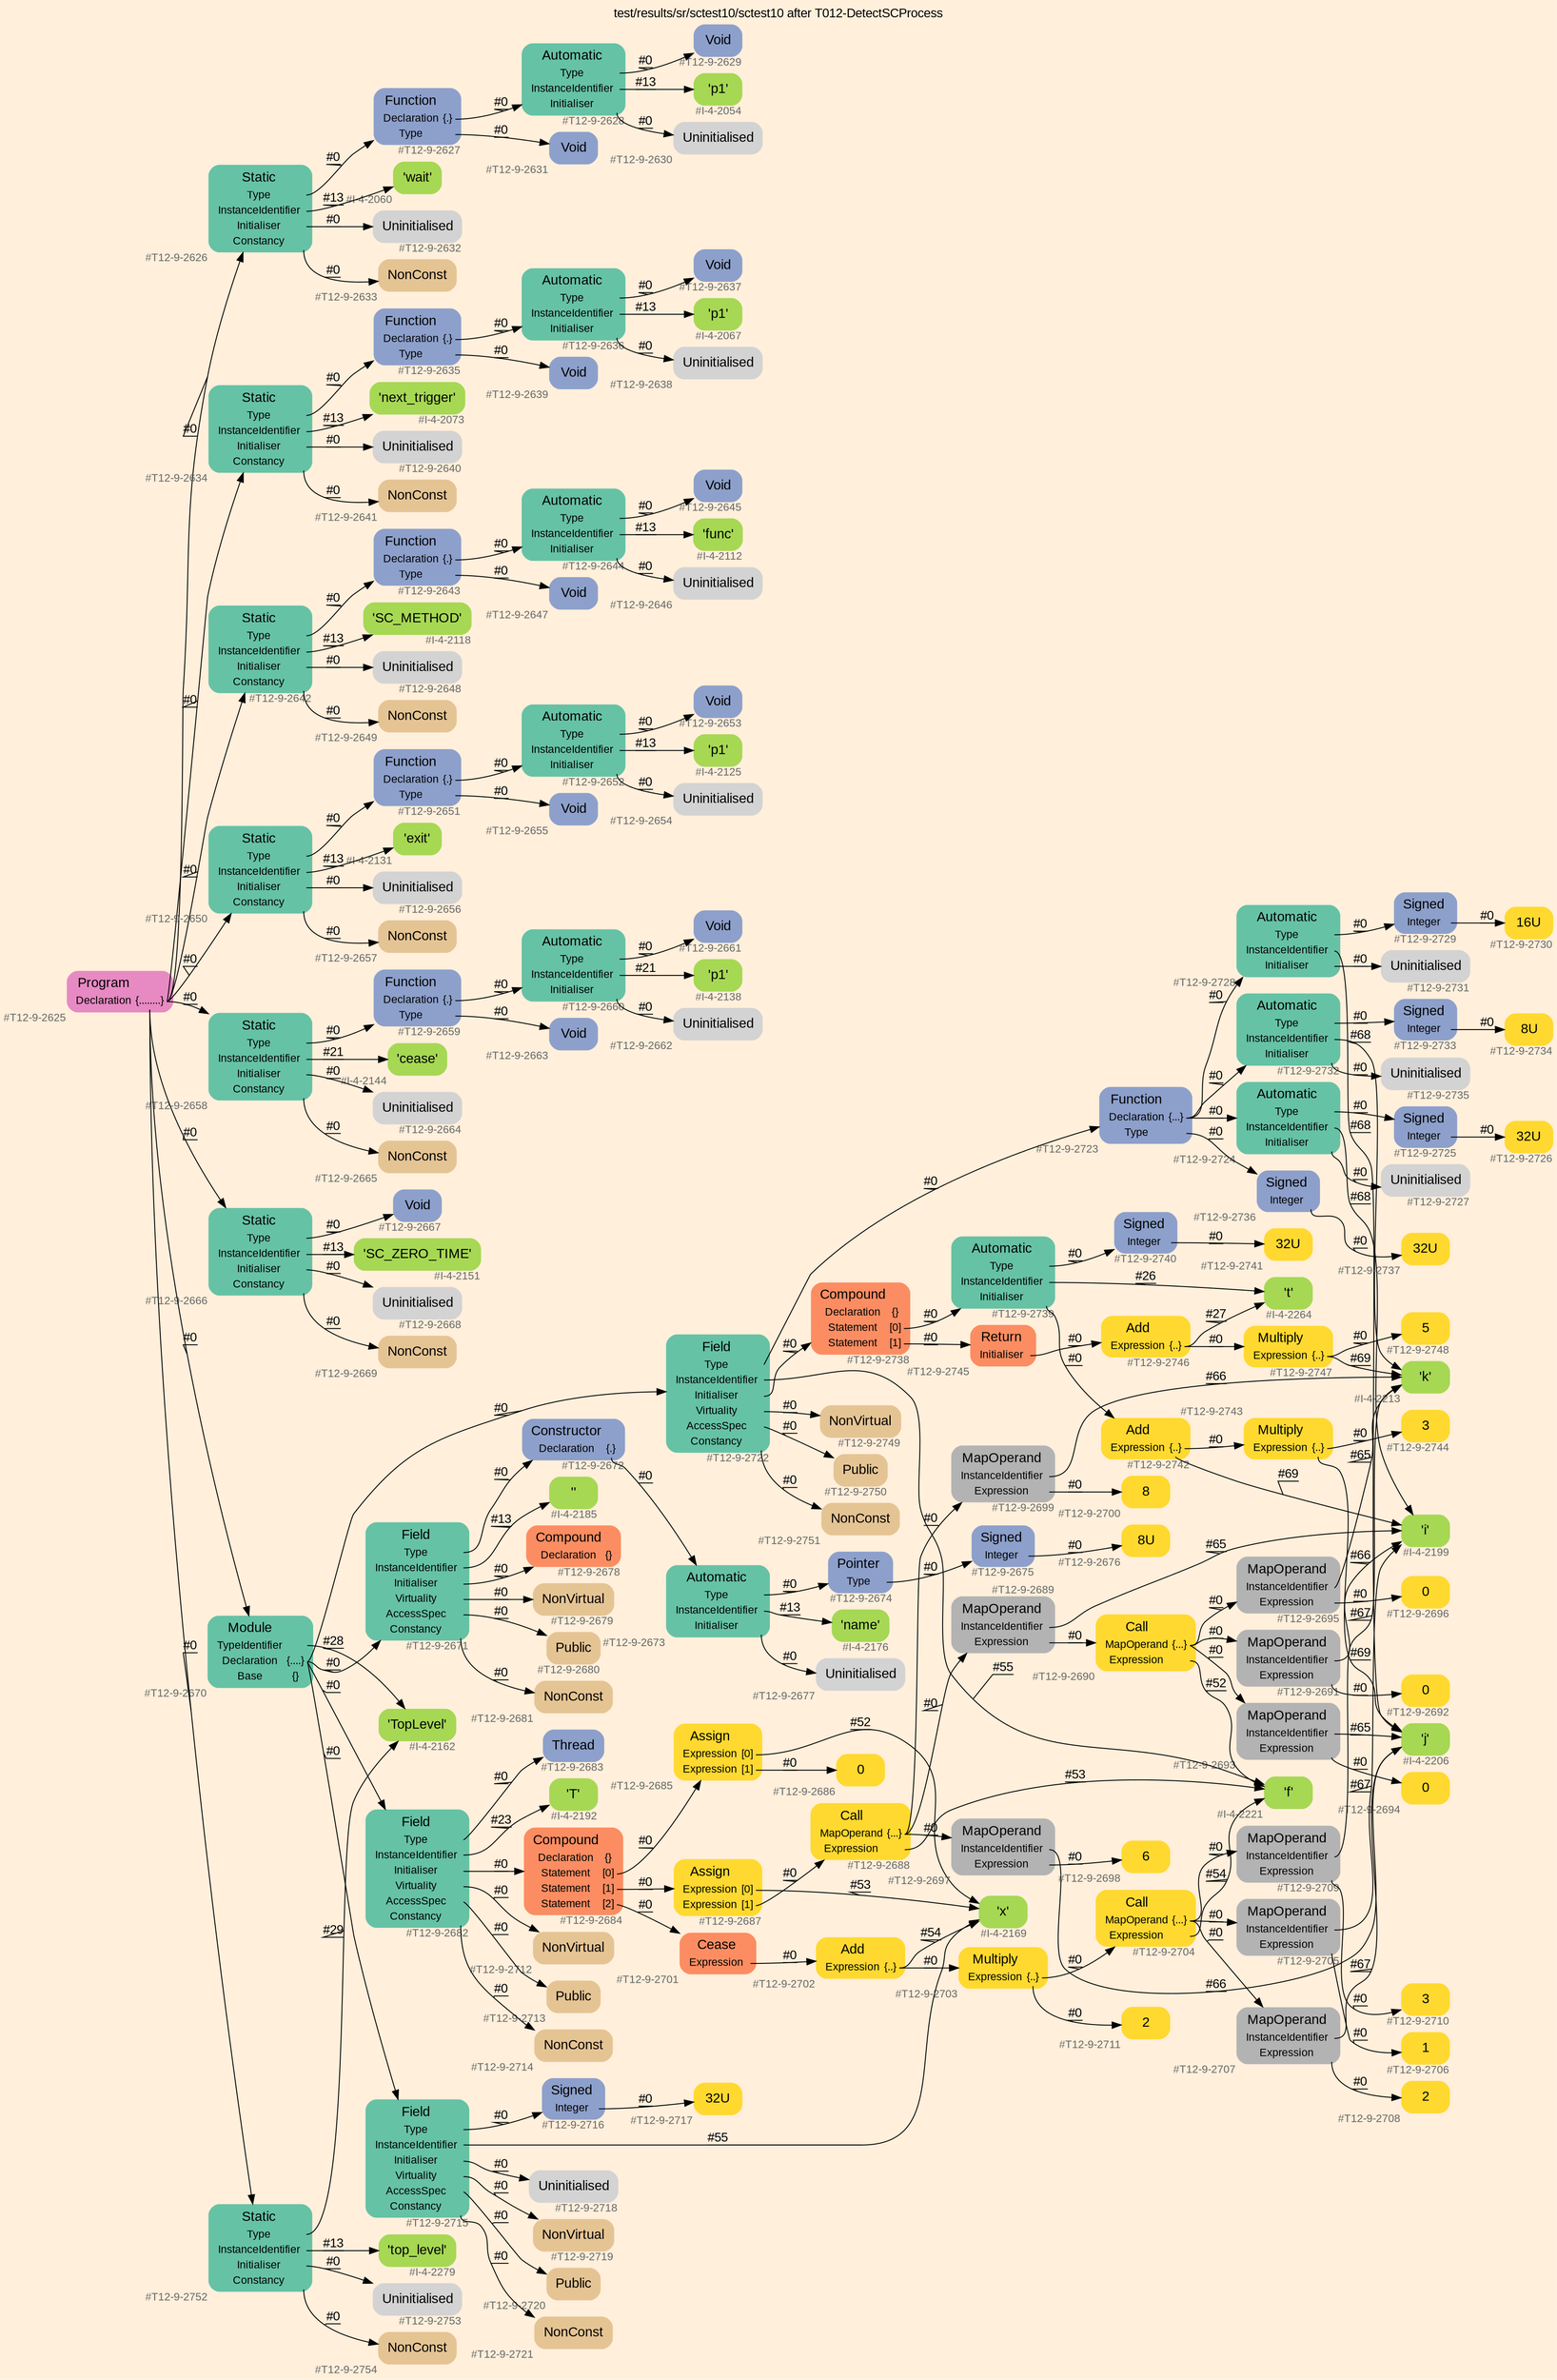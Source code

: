 digraph "test/results/sr/sctest10/sctest10 after T012-DetectSCProcess" {
label = "test/results/sr/sctest10/sctest10 after T012-DetectSCProcess"
labelloc = t
graph [
    rankdir = "LR"
    ranksep = 0.3
    bgcolor = antiquewhite1
    color = black
    fontcolor = black
    fontname = "Arial"
];
node [
    fontname = "Arial"
];
edge [
    fontname = "Arial"
];

// -------------------- node figure --------------------
// -------- block #T12-9-2625 ----------
"#T12-9-2625" [
    fillcolor = "/set28/4"
    xlabel = "#T12-9-2625"
    fontsize = "12"
    fontcolor = grey40
    shape = "plaintext"
    label = <<TABLE BORDER="0" CELLBORDER="0" CELLSPACING="0">
     <TR><TD><FONT COLOR="black" POINT-SIZE="15">Program</FONT></TD></TR>
     <TR><TD><FONT COLOR="black" POINT-SIZE="12">Declaration</FONT></TD><TD PORT="port0"><FONT COLOR="black" POINT-SIZE="12">{........}</FONT></TD></TR>
    </TABLE>>
    style = "rounded,filled"
];

// -------- block #T12-9-2626 ----------
"#T12-9-2626" [
    fillcolor = "/set28/1"
    xlabel = "#T12-9-2626"
    fontsize = "12"
    fontcolor = grey40
    shape = "plaintext"
    label = <<TABLE BORDER="0" CELLBORDER="0" CELLSPACING="0">
     <TR><TD><FONT COLOR="black" POINT-SIZE="15">Static</FONT></TD></TR>
     <TR><TD><FONT COLOR="black" POINT-SIZE="12">Type</FONT></TD><TD PORT="port0"></TD></TR>
     <TR><TD><FONT COLOR="black" POINT-SIZE="12">InstanceIdentifier</FONT></TD><TD PORT="port1"></TD></TR>
     <TR><TD><FONT COLOR="black" POINT-SIZE="12">Initialiser</FONT></TD><TD PORT="port2"></TD></TR>
     <TR><TD><FONT COLOR="black" POINT-SIZE="12">Constancy</FONT></TD><TD PORT="port3"></TD></TR>
    </TABLE>>
    style = "rounded,filled"
];

// -------- block #T12-9-2627 ----------
"#T12-9-2627" [
    fillcolor = "/set28/3"
    xlabel = "#T12-9-2627"
    fontsize = "12"
    fontcolor = grey40
    shape = "plaintext"
    label = <<TABLE BORDER="0" CELLBORDER="0" CELLSPACING="0">
     <TR><TD><FONT COLOR="black" POINT-SIZE="15">Function</FONT></TD></TR>
     <TR><TD><FONT COLOR="black" POINT-SIZE="12">Declaration</FONT></TD><TD PORT="port0"><FONT COLOR="black" POINT-SIZE="12">{.}</FONT></TD></TR>
     <TR><TD><FONT COLOR="black" POINT-SIZE="12">Type</FONT></TD><TD PORT="port1"></TD></TR>
    </TABLE>>
    style = "rounded,filled"
];

// -------- block #T12-9-2628 ----------
"#T12-9-2628" [
    fillcolor = "/set28/1"
    xlabel = "#T12-9-2628"
    fontsize = "12"
    fontcolor = grey40
    shape = "plaintext"
    label = <<TABLE BORDER="0" CELLBORDER="0" CELLSPACING="0">
     <TR><TD><FONT COLOR="black" POINT-SIZE="15">Automatic</FONT></TD></TR>
     <TR><TD><FONT COLOR="black" POINT-SIZE="12">Type</FONT></TD><TD PORT="port0"></TD></TR>
     <TR><TD><FONT COLOR="black" POINT-SIZE="12">InstanceIdentifier</FONT></TD><TD PORT="port1"></TD></TR>
     <TR><TD><FONT COLOR="black" POINT-SIZE="12">Initialiser</FONT></TD><TD PORT="port2"></TD></TR>
    </TABLE>>
    style = "rounded,filled"
];

// -------- block #T12-9-2629 ----------
"#T12-9-2629" [
    fillcolor = "/set28/3"
    xlabel = "#T12-9-2629"
    fontsize = "12"
    fontcolor = grey40
    shape = "plaintext"
    label = <<TABLE BORDER="0" CELLBORDER="0" CELLSPACING="0">
     <TR><TD><FONT COLOR="black" POINT-SIZE="15">Void</FONT></TD></TR>
    </TABLE>>
    style = "rounded,filled"
];

// -------- block #I-4-2054 ----------
"#I-4-2054" [
    fillcolor = "/set28/5"
    xlabel = "#I-4-2054"
    fontsize = "12"
    fontcolor = grey40
    shape = "plaintext"
    label = <<TABLE BORDER="0" CELLBORDER="0" CELLSPACING="0">
     <TR><TD><FONT COLOR="black" POINT-SIZE="15">'p1'</FONT></TD></TR>
    </TABLE>>
    style = "rounded,filled"
];

// -------- block #T12-9-2630 ----------
"#T12-9-2630" [
    xlabel = "#T12-9-2630"
    fontsize = "12"
    fontcolor = grey40
    shape = "plaintext"
    label = <<TABLE BORDER="0" CELLBORDER="0" CELLSPACING="0">
     <TR><TD><FONT COLOR="black" POINT-SIZE="15">Uninitialised</FONT></TD></TR>
    </TABLE>>
    style = "rounded,filled"
];

// -------- block #T12-9-2631 ----------
"#T12-9-2631" [
    fillcolor = "/set28/3"
    xlabel = "#T12-9-2631"
    fontsize = "12"
    fontcolor = grey40
    shape = "plaintext"
    label = <<TABLE BORDER="0" CELLBORDER="0" CELLSPACING="0">
     <TR><TD><FONT COLOR="black" POINT-SIZE="15">Void</FONT></TD></TR>
    </TABLE>>
    style = "rounded,filled"
];

// -------- block #I-4-2060 ----------
"#I-4-2060" [
    fillcolor = "/set28/5"
    xlabel = "#I-4-2060"
    fontsize = "12"
    fontcolor = grey40
    shape = "plaintext"
    label = <<TABLE BORDER="0" CELLBORDER="0" CELLSPACING="0">
     <TR><TD><FONT COLOR="black" POINT-SIZE="15">'wait'</FONT></TD></TR>
    </TABLE>>
    style = "rounded,filled"
];

// -------- block #T12-9-2632 ----------
"#T12-9-2632" [
    xlabel = "#T12-9-2632"
    fontsize = "12"
    fontcolor = grey40
    shape = "plaintext"
    label = <<TABLE BORDER="0" CELLBORDER="0" CELLSPACING="0">
     <TR><TD><FONT COLOR="black" POINT-SIZE="15">Uninitialised</FONT></TD></TR>
    </TABLE>>
    style = "rounded,filled"
];

// -------- block #T12-9-2633 ----------
"#T12-9-2633" [
    fillcolor = "/set28/7"
    xlabel = "#T12-9-2633"
    fontsize = "12"
    fontcolor = grey40
    shape = "plaintext"
    label = <<TABLE BORDER="0" CELLBORDER="0" CELLSPACING="0">
     <TR><TD><FONT COLOR="black" POINT-SIZE="15">NonConst</FONT></TD></TR>
    </TABLE>>
    style = "rounded,filled"
];

// -------- block #T12-9-2634 ----------
"#T12-9-2634" [
    fillcolor = "/set28/1"
    xlabel = "#T12-9-2634"
    fontsize = "12"
    fontcolor = grey40
    shape = "plaintext"
    label = <<TABLE BORDER="0" CELLBORDER="0" CELLSPACING="0">
     <TR><TD><FONT COLOR="black" POINT-SIZE="15">Static</FONT></TD></TR>
     <TR><TD><FONT COLOR="black" POINT-SIZE="12">Type</FONT></TD><TD PORT="port0"></TD></TR>
     <TR><TD><FONT COLOR="black" POINT-SIZE="12">InstanceIdentifier</FONT></TD><TD PORT="port1"></TD></TR>
     <TR><TD><FONT COLOR="black" POINT-SIZE="12">Initialiser</FONT></TD><TD PORT="port2"></TD></TR>
     <TR><TD><FONT COLOR="black" POINT-SIZE="12">Constancy</FONT></TD><TD PORT="port3"></TD></TR>
    </TABLE>>
    style = "rounded,filled"
];

// -------- block #T12-9-2635 ----------
"#T12-9-2635" [
    fillcolor = "/set28/3"
    xlabel = "#T12-9-2635"
    fontsize = "12"
    fontcolor = grey40
    shape = "plaintext"
    label = <<TABLE BORDER="0" CELLBORDER="0" CELLSPACING="0">
     <TR><TD><FONT COLOR="black" POINT-SIZE="15">Function</FONT></TD></TR>
     <TR><TD><FONT COLOR="black" POINT-SIZE="12">Declaration</FONT></TD><TD PORT="port0"><FONT COLOR="black" POINT-SIZE="12">{.}</FONT></TD></TR>
     <TR><TD><FONT COLOR="black" POINT-SIZE="12">Type</FONT></TD><TD PORT="port1"></TD></TR>
    </TABLE>>
    style = "rounded,filled"
];

// -------- block #T12-9-2636 ----------
"#T12-9-2636" [
    fillcolor = "/set28/1"
    xlabel = "#T12-9-2636"
    fontsize = "12"
    fontcolor = grey40
    shape = "plaintext"
    label = <<TABLE BORDER="0" CELLBORDER="0" CELLSPACING="0">
     <TR><TD><FONT COLOR="black" POINT-SIZE="15">Automatic</FONT></TD></TR>
     <TR><TD><FONT COLOR="black" POINT-SIZE="12">Type</FONT></TD><TD PORT="port0"></TD></TR>
     <TR><TD><FONT COLOR="black" POINT-SIZE="12">InstanceIdentifier</FONT></TD><TD PORT="port1"></TD></TR>
     <TR><TD><FONT COLOR="black" POINT-SIZE="12">Initialiser</FONT></TD><TD PORT="port2"></TD></TR>
    </TABLE>>
    style = "rounded,filled"
];

// -------- block #T12-9-2637 ----------
"#T12-9-2637" [
    fillcolor = "/set28/3"
    xlabel = "#T12-9-2637"
    fontsize = "12"
    fontcolor = grey40
    shape = "plaintext"
    label = <<TABLE BORDER="0" CELLBORDER="0" CELLSPACING="0">
     <TR><TD><FONT COLOR="black" POINT-SIZE="15">Void</FONT></TD></TR>
    </TABLE>>
    style = "rounded,filled"
];

// -------- block #I-4-2067 ----------
"#I-4-2067" [
    fillcolor = "/set28/5"
    xlabel = "#I-4-2067"
    fontsize = "12"
    fontcolor = grey40
    shape = "plaintext"
    label = <<TABLE BORDER="0" CELLBORDER="0" CELLSPACING="0">
     <TR><TD><FONT COLOR="black" POINT-SIZE="15">'p1'</FONT></TD></TR>
    </TABLE>>
    style = "rounded,filled"
];

// -------- block #T12-9-2638 ----------
"#T12-9-2638" [
    xlabel = "#T12-9-2638"
    fontsize = "12"
    fontcolor = grey40
    shape = "plaintext"
    label = <<TABLE BORDER="0" CELLBORDER="0" CELLSPACING="0">
     <TR><TD><FONT COLOR="black" POINT-SIZE="15">Uninitialised</FONT></TD></TR>
    </TABLE>>
    style = "rounded,filled"
];

// -------- block #T12-9-2639 ----------
"#T12-9-2639" [
    fillcolor = "/set28/3"
    xlabel = "#T12-9-2639"
    fontsize = "12"
    fontcolor = grey40
    shape = "plaintext"
    label = <<TABLE BORDER="0" CELLBORDER="0" CELLSPACING="0">
     <TR><TD><FONT COLOR="black" POINT-SIZE="15">Void</FONT></TD></TR>
    </TABLE>>
    style = "rounded,filled"
];

// -------- block #I-4-2073 ----------
"#I-4-2073" [
    fillcolor = "/set28/5"
    xlabel = "#I-4-2073"
    fontsize = "12"
    fontcolor = grey40
    shape = "plaintext"
    label = <<TABLE BORDER="0" CELLBORDER="0" CELLSPACING="0">
     <TR><TD><FONT COLOR="black" POINT-SIZE="15">'next_trigger'</FONT></TD></TR>
    </TABLE>>
    style = "rounded,filled"
];

// -------- block #T12-9-2640 ----------
"#T12-9-2640" [
    xlabel = "#T12-9-2640"
    fontsize = "12"
    fontcolor = grey40
    shape = "plaintext"
    label = <<TABLE BORDER="0" CELLBORDER="0" CELLSPACING="0">
     <TR><TD><FONT COLOR="black" POINT-SIZE="15">Uninitialised</FONT></TD></TR>
    </TABLE>>
    style = "rounded,filled"
];

// -------- block #T12-9-2641 ----------
"#T12-9-2641" [
    fillcolor = "/set28/7"
    xlabel = "#T12-9-2641"
    fontsize = "12"
    fontcolor = grey40
    shape = "plaintext"
    label = <<TABLE BORDER="0" CELLBORDER="0" CELLSPACING="0">
     <TR><TD><FONT COLOR="black" POINT-SIZE="15">NonConst</FONT></TD></TR>
    </TABLE>>
    style = "rounded,filled"
];

// -------- block #T12-9-2642 ----------
"#T12-9-2642" [
    fillcolor = "/set28/1"
    xlabel = "#T12-9-2642"
    fontsize = "12"
    fontcolor = grey40
    shape = "plaintext"
    label = <<TABLE BORDER="0" CELLBORDER="0" CELLSPACING="0">
     <TR><TD><FONT COLOR="black" POINT-SIZE="15">Static</FONT></TD></TR>
     <TR><TD><FONT COLOR="black" POINT-SIZE="12">Type</FONT></TD><TD PORT="port0"></TD></TR>
     <TR><TD><FONT COLOR="black" POINT-SIZE="12">InstanceIdentifier</FONT></TD><TD PORT="port1"></TD></TR>
     <TR><TD><FONT COLOR="black" POINT-SIZE="12">Initialiser</FONT></TD><TD PORT="port2"></TD></TR>
     <TR><TD><FONT COLOR="black" POINT-SIZE="12">Constancy</FONT></TD><TD PORT="port3"></TD></TR>
    </TABLE>>
    style = "rounded,filled"
];

// -------- block #T12-9-2643 ----------
"#T12-9-2643" [
    fillcolor = "/set28/3"
    xlabel = "#T12-9-2643"
    fontsize = "12"
    fontcolor = grey40
    shape = "plaintext"
    label = <<TABLE BORDER="0" CELLBORDER="0" CELLSPACING="0">
     <TR><TD><FONT COLOR="black" POINT-SIZE="15">Function</FONT></TD></TR>
     <TR><TD><FONT COLOR="black" POINT-SIZE="12">Declaration</FONT></TD><TD PORT="port0"><FONT COLOR="black" POINT-SIZE="12">{.}</FONT></TD></TR>
     <TR><TD><FONT COLOR="black" POINT-SIZE="12">Type</FONT></TD><TD PORT="port1"></TD></TR>
    </TABLE>>
    style = "rounded,filled"
];

// -------- block #T12-9-2644 ----------
"#T12-9-2644" [
    fillcolor = "/set28/1"
    xlabel = "#T12-9-2644"
    fontsize = "12"
    fontcolor = grey40
    shape = "plaintext"
    label = <<TABLE BORDER="0" CELLBORDER="0" CELLSPACING="0">
     <TR><TD><FONT COLOR="black" POINT-SIZE="15">Automatic</FONT></TD></TR>
     <TR><TD><FONT COLOR="black" POINT-SIZE="12">Type</FONT></TD><TD PORT="port0"></TD></TR>
     <TR><TD><FONT COLOR="black" POINT-SIZE="12">InstanceIdentifier</FONT></TD><TD PORT="port1"></TD></TR>
     <TR><TD><FONT COLOR="black" POINT-SIZE="12">Initialiser</FONT></TD><TD PORT="port2"></TD></TR>
    </TABLE>>
    style = "rounded,filled"
];

// -------- block #T12-9-2645 ----------
"#T12-9-2645" [
    fillcolor = "/set28/3"
    xlabel = "#T12-9-2645"
    fontsize = "12"
    fontcolor = grey40
    shape = "plaintext"
    label = <<TABLE BORDER="0" CELLBORDER="0" CELLSPACING="0">
     <TR><TD><FONT COLOR="black" POINT-SIZE="15">Void</FONT></TD></TR>
    </TABLE>>
    style = "rounded,filled"
];

// -------- block #I-4-2112 ----------
"#I-4-2112" [
    fillcolor = "/set28/5"
    xlabel = "#I-4-2112"
    fontsize = "12"
    fontcolor = grey40
    shape = "plaintext"
    label = <<TABLE BORDER="0" CELLBORDER="0" CELLSPACING="0">
     <TR><TD><FONT COLOR="black" POINT-SIZE="15">'func'</FONT></TD></TR>
    </TABLE>>
    style = "rounded,filled"
];

// -------- block #T12-9-2646 ----------
"#T12-9-2646" [
    xlabel = "#T12-9-2646"
    fontsize = "12"
    fontcolor = grey40
    shape = "plaintext"
    label = <<TABLE BORDER="0" CELLBORDER="0" CELLSPACING="0">
     <TR><TD><FONT COLOR="black" POINT-SIZE="15">Uninitialised</FONT></TD></TR>
    </TABLE>>
    style = "rounded,filled"
];

// -------- block #T12-9-2647 ----------
"#T12-9-2647" [
    fillcolor = "/set28/3"
    xlabel = "#T12-9-2647"
    fontsize = "12"
    fontcolor = grey40
    shape = "plaintext"
    label = <<TABLE BORDER="0" CELLBORDER="0" CELLSPACING="0">
     <TR><TD><FONT COLOR="black" POINT-SIZE="15">Void</FONT></TD></TR>
    </TABLE>>
    style = "rounded,filled"
];

// -------- block #I-4-2118 ----------
"#I-4-2118" [
    fillcolor = "/set28/5"
    xlabel = "#I-4-2118"
    fontsize = "12"
    fontcolor = grey40
    shape = "plaintext"
    label = <<TABLE BORDER="0" CELLBORDER="0" CELLSPACING="0">
     <TR><TD><FONT COLOR="black" POINT-SIZE="15">'SC_METHOD'</FONT></TD></TR>
    </TABLE>>
    style = "rounded,filled"
];

// -------- block #T12-9-2648 ----------
"#T12-9-2648" [
    xlabel = "#T12-9-2648"
    fontsize = "12"
    fontcolor = grey40
    shape = "plaintext"
    label = <<TABLE BORDER="0" CELLBORDER="0" CELLSPACING="0">
     <TR><TD><FONT COLOR="black" POINT-SIZE="15">Uninitialised</FONT></TD></TR>
    </TABLE>>
    style = "rounded,filled"
];

// -------- block #T12-9-2649 ----------
"#T12-9-2649" [
    fillcolor = "/set28/7"
    xlabel = "#T12-9-2649"
    fontsize = "12"
    fontcolor = grey40
    shape = "plaintext"
    label = <<TABLE BORDER="0" CELLBORDER="0" CELLSPACING="0">
     <TR><TD><FONT COLOR="black" POINT-SIZE="15">NonConst</FONT></TD></TR>
    </TABLE>>
    style = "rounded,filled"
];

// -------- block #T12-9-2650 ----------
"#T12-9-2650" [
    fillcolor = "/set28/1"
    xlabel = "#T12-9-2650"
    fontsize = "12"
    fontcolor = grey40
    shape = "plaintext"
    label = <<TABLE BORDER="0" CELLBORDER="0" CELLSPACING="0">
     <TR><TD><FONT COLOR="black" POINT-SIZE="15">Static</FONT></TD></TR>
     <TR><TD><FONT COLOR="black" POINT-SIZE="12">Type</FONT></TD><TD PORT="port0"></TD></TR>
     <TR><TD><FONT COLOR="black" POINT-SIZE="12">InstanceIdentifier</FONT></TD><TD PORT="port1"></TD></TR>
     <TR><TD><FONT COLOR="black" POINT-SIZE="12">Initialiser</FONT></TD><TD PORT="port2"></TD></TR>
     <TR><TD><FONT COLOR="black" POINT-SIZE="12">Constancy</FONT></TD><TD PORT="port3"></TD></TR>
    </TABLE>>
    style = "rounded,filled"
];

// -------- block #T12-9-2651 ----------
"#T12-9-2651" [
    fillcolor = "/set28/3"
    xlabel = "#T12-9-2651"
    fontsize = "12"
    fontcolor = grey40
    shape = "plaintext"
    label = <<TABLE BORDER="0" CELLBORDER="0" CELLSPACING="0">
     <TR><TD><FONT COLOR="black" POINT-SIZE="15">Function</FONT></TD></TR>
     <TR><TD><FONT COLOR="black" POINT-SIZE="12">Declaration</FONT></TD><TD PORT="port0"><FONT COLOR="black" POINT-SIZE="12">{.}</FONT></TD></TR>
     <TR><TD><FONT COLOR="black" POINT-SIZE="12">Type</FONT></TD><TD PORT="port1"></TD></TR>
    </TABLE>>
    style = "rounded,filled"
];

// -------- block #T12-9-2652 ----------
"#T12-9-2652" [
    fillcolor = "/set28/1"
    xlabel = "#T12-9-2652"
    fontsize = "12"
    fontcolor = grey40
    shape = "plaintext"
    label = <<TABLE BORDER="0" CELLBORDER="0" CELLSPACING="0">
     <TR><TD><FONT COLOR="black" POINT-SIZE="15">Automatic</FONT></TD></TR>
     <TR><TD><FONT COLOR="black" POINT-SIZE="12">Type</FONT></TD><TD PORT="port0"></TD></TR>
     <TR><TD><FONT COLOR="black" POINT-SIZE="12">InstanceIdentifier</FONT></TD><TD PORT="port1"></TD></TR>
     <TR><TD><FONT COLOR="black" POINT-SIZE="12">Initialiser</FONT></TD><TD PORT="port2"></TD></TR>
    </TABLE>>
    style = "rounded,filled"
];

// -------- block #T12-9-2653 ----------
"#T12-9-2653" [
    fillcolor = "/set28/3"
    xlabel = "#T12-9-2653"
    fontsize = "12"
    fontcolor = grey40
    shape = "plaintext"
    label = <<TABLE BORDER="0" CELLBORDER="0" CELLSPACING="0">
     <TR><TD><FONT COLOR="black" POINT-SIZE="15">Void</FONT></TD></TR>
    </TABLE>>
    style = "rounded,filled"
];

// -------- block #I-4-2125 ----------
"#I-4-2125" [
    fillcolor = "/set28/5"
    xlabel = "#I-4-2125"
    fontsize = "12"
    fontcolor = grey40
    shape = "plaintext"
    label = <<TABLE BORDER="0" CELLBORDER="0" CELLSPACING="0">
     <TR><TD><FONT COLOR="black" POINT-SIZE="15">'p1'</FONT></TD></TR>
    </TABLE>>
    style = "rounded,filled"
];

// -------- block #T12-9-2654 ----------
"#T12-9-2654" [
    xlabel = "#T12-9-2654"
    fontsize = "12"
    fontcolor = grey40
    shape = "plaintext"
    label = <<TABLE BORDER="0" CELLBORDER="0" CELLSPACING="0">
     <TR><TD><FONT COLOR="black" POINT-SIZE="15">Uninitialised</FONT></TD></TR>
    </TABLE>>
    style = "rounded,filled"
];

// -------- block #T12-9-2655 ----------
"#T12-9-2655" [
    fillcolor = "/set28/3"
    xlabel = "#T12-9-2655"
    fontsize = "12"
    fontcolor = grey40
    shape = "plaintext"
    label = <<TABLE BORDER="0" CELLBORDER="0" CELLSPACING="0">
     <TR><TD><FONT COLOR="black" POINT-SIZE="15">Void</FONT></TD></TR>
    </TABLE>>
    style = "rounded,filled"
];

// -------- block #I-4-2131 ----------
"#I-4-2131" [
    fillcolor = "/set28/5"
    xlabel = "#I-4-2131"
    fontsize = "12"
    fontcolor = grey40
    shape = "plaintext"
    label = <<TABLE BORDER="0" CELLBORDER="0" CELLSPACING="0">
     <TR><TD><FONT COLOR="black" POINT-SIZE="15">'exit'</FONT></TD></TR>
    </TABLE>>
    style = "rounded,filled"
];

// -------- block #T12-9-2656 ----------
"#T12-9-2656" [
    xlabel = "#T12-9-2656"
    fontsize = "12"
    fontcolor = grey40
    shape = "plaintext"
    label = <<TABLE BORDER="0" CELLBORDER="0" CELLSPACING="0">
     <TR><TD><FONT COLOR="black" POINT-SIZE="15">Uninitialised</FONT></TD></TR>
    </TABLE>>
    style = "rounded,filled"
];

// -------- block #T12-9-2657 ----------
"#T12-9-2657" [
    fillcolor = "/set28/7"
    xlabel = "#T12-9-2657"
    fontsize = "12"
    fontcolor = grey40
    shape = "plaintext"
    label = <<TABLE BORDER="0" CELLBORDER="0" CELLSPACING="0">
     <TR><TD><FONT COLOR="black" POINT-SIZE="15">NonConst</FONT></TD></TR>
    </TABLE>>
    style = "rounded,filled"
];

// -------- block #T12-9-2658 ----------
"#T12-9-2658" [
    fillcolor = "/set28/1"
    xlabel = "#T12-9-2658"
    fontsize = "12"
    fontcolor = grey40
    shape = "plaintext"
    label = <<TABLE BORDER="0" CELLBORDER="0" CELLSPACING="0">
     <TR><TD><FONT COLOR="black" POINT-SIZE="15">Static</FONT></TD></TR>
     <TR><TD><FONT COLOR="black" POINT-SIZE="12">Type</FONT></TD><TD PORT="port0"></TD></TR>
     <TR><TD><FONT COLOR="black" POINT-SIZE="12">InstanceIdentifier</FONT></TD><TD PORT="port1"></TD></TR>
     <TR><TD><FONT COLOR="black" POINT-SIZE="12">Initialiser</FONT></TD><TD PORT="port2"></TD></TR>
     <TR><TD><FONT COLOR="black" POINT-SIZE="12">Constancy</FONT></TD><TD PORT="port3"></TD></TR>
    </TABLE>>
    style = "rounded,filled"
];

// -------- block #T12-9-2659 ----------
"#T12-9-2659" [
    fillcolor = "/set28/3"
    xlabel = "#T12-9-2659"
    fontsize = "12"
    fontcolor = grey40
    shape = "plaintext"
    label = <<TABLE BORDER="0" CELLBORDER="0" CELLSPACING="0">
     <TR><TD><FONT COLOR="black" POINT-SIZE="15">Function</FONT></TD></TR>
     <TR><TD><FONT COLOR="black" POINT-SIZE="12">Declaration</FONT></TD><TD PORT="port0"><FONT COLOR="black" POINT-SIZE="12">{.}</FONT></TD></TR>
     <TR><TD><FONT COLOR="black" POINT-SIZE="12">Type</FONT></TD><TD PORT="port1"></TD></TR>
    </TABLE>>
    style = "rounded,filled"
];

// -------- block #T12-9-2660 ----------
"#T12-9-2660" [
    fillcolor = "/set28/1"
    xlabel = "#T12-9-2660"
    fontsize = "12"
    fontcolor = grey40
    shape = "plaintext"
    label = <<TABLE BORDER="0" CELLBORDER="0" CELLSPACING="0">
     <TR><TD><FONT COLOR="black" POINT-SIZE="15">Automatic</FONT></TD></TR>
     <TR><TD><FONT COLOR="black" POINT-SIZE="12">Type</FONT></TD><TD PORT="port0"></TD></TR>
     <TR><TD><FONT COLOR="black" POINT-SIZE="12">InstanceIdentifier</FONT></TD><TD PORT="port1"></TD></TR>
     <TR><TD><FONT COLOR="black" POINT-SIZE="12">Initialiser</FONT></TD><TD PORT="port2"></TD></TR>
    </TABLE>>
    style = "rounded,filled"
];

// -------- block #T12-9-2661 ----------
"#T12-9-2661" [
    fillcolor = "/set28/3"
    xlabel = "#T12-9-2661"
    fontsize = "12"
    fontcolor = grey40
    shape = "plaintext"
    label = <<TABLE BORDER="0" CELLBORDER="0" CELLSPACING="0">
     <TR><TD><FONT COLOR="black" POINT-SIZE="15">Void</FONT></TD></TR>
    </TABLE>>
    style = "rounded,filled"
];

// -------- block #I-4-2138 ----------
"#I-4-2138" [
    fillcolor = "/set28/5"
    xlabel = "#I-4-2138"
    fontsize = "12"
    fontcolor = grey40
    shape = "plaintext"
    label = <<TABLE BORDER="0" CELLBORDER="0" CELLSPACING="0">
     <TR><TD><FONT COLOR="black" POINT-SIZE="15">'p1'</FONT></TD></TR>
    </TABLE>>
    style = "rounded,filled"
];

// -------- block #T12-9-2662 ----------
"#T12-9-2662" [
    xlabel = "#T12-9-2662"
    fontsize = "12"
    fontcolor = grey40
    shape = "plaintext"
    label = <<TABLE BORDER="0" CELLBORDER="0" CELLSPACING="0">
     <TR><TD><FONT COLOR="black" POINT-SIZE="15">Uninitialised</FONT></TD></TR>
    </TABLE>>
    style = "rounded,filled"
];

// -------- block #T12-9-2663 ----------
"#T12-9-2663" [
    fillcolor = "/set28/3"
    xlabel = "#T12-9-2663"
    fontsize = "12"
    fontcolor = grey40
    shape = "plaintext"
    label = <<TABLE BORDER="0" CELLBORDER="0" CELLSPACING="0">
     <TR><TD><FONT COLOR="black" POINT-SIZE="15">Void</FONT></TD></TR>
    </TABLE>>
    style = "rounded,filled"
];

// -------- block #I-4-2144 ----------
"#I-4-2144" [
    fillcolor = "/set28/5"
    xlabel = "#I-4-2144"
    fontsize = "12"
    fontcolor = grey40
    shape = "plaintext"
    label = <<TABLE BORDER="0" CELLBORDER="0" CELLSPACING="0">
     <TR><TD><FONT COLOR="black" POINT-SIZE="15">'cease'</FONT></TD></TR>
    </TABLE>>
    style = "rounded,filled"
];

// -------- block #T12-9-2664 ----------
"#T12-9-2664" [
    xlabel = "#T12-9-2664"
    fontsize = "12"
    fontcolor = grey40
    shape = "plaintext"
    label = <<TABLE BORDER="0" CELLBORDER="0" CELLSPACING="0">
     <TR><TD><FONT COLOR="black" POINT-SIZE="15">Uninitialised</FONT></TD></TR>
    </TABLE>>
    style = "rounded,filled"
];

// -------- block #T12-9-2665 ----------
"#T12-9-2665" [
    fillcolor = "/set28/7"
    xlabel = "#T12-9-2665"
    fontsize = "12"
    fontcolor = grey40
    shape = "plaintext"
    label = <<TABLE BORDER="0" CELLBORDER="0" CELLSPACING="0">
     <TR><TD><FONT COLOR="black" POINT-SIZE="15">NonConst</FONT></TD></TR>
    </TABLE>>
    style = "rounded,filled"
];

// -------- block #T12-9-2666 ----------
"#T12-9-2666" [
    fillcolor = "/set28/1"
    xlabel = "#T12-9-2666"
    fontsize = "12"
    fontcolor = grey40
    shape = "plaintext"
    label = <<TABLE BORDER="0" CELLBORDER="0" CELLSPACING="0">
     <TR><TD><FONT COLOR="black" POINT-SIZE="15">Static</FONT></TD></TR>
     <TR><TD><FONT COLOR="black" POINT-SIZE="12">Type</FONT></TD><TD PORT="port0"></TD></TR>
     <TR><TD><FONT COLOR="black" POINT-SIZE="12">InstanceIdentifier</FONT></TD><TD PORT="port1"></TD></TR>
     <TR><TD><FONT COLOR="black" POINT-SIZE="12">Initialiser</FONT></TD><TD PORT="port2"></TD></TR>
     <TR><TD><FONT COLOR="black" POINT-SIZE="12">Constancy</FONT></TD><TD PORT="port3"></TD></TR>
    </TABLE>>
    style = "rounded,filled"
];

// -------- block #T12-9-2667 ----------
"#T12-9-2667" [
    fillcolor = "/set28/3"
    xlabel = "#T12-9-2667"
    fontsize = "12"
    fontcolor = grey40
    shape = "plaintext"
    label = <<TABLE BORDER="0" CELLBORDER="0" CELLSPACING="0">
     <TR><TD><FONT COLOR="black" POINT-SIZE="15">Void</FONT></TD></TR>
    </TABLE>>
    style = "rounded,filled"
];

// -------- block #I-4-2151 ----------
"#I-4-2151" [
    fillcolor = "/set28/5"
    xlabel = "#I-4-2151"
    fontsize = "12"
    fontcolor = grey40
    shape = "plaintext"
    label = <<TABLE BORDER="0" CELLBORDER="0" CELLSPACING="0">
     <TR><TD><FONT COLOR="black" POINT-SIZE="15">'SC_ZERO_TIME'</FONT></TD></TR>
    </TABLE>>
    style = "rounded,filled"
];

// -------- block #T12-9-2668 ----------
"#T12-9-2668" [
    xlabel = "#T12-9-2668"
    fontsize = "12"
    fontcolor = grey40
    shape = "plaintext"
    label = <<TABLE BORDER="0" CELLBORDER="0" CELLSPACING="0">
     <TR><TD><FONT COLOR="black" POINT-SIZE="15">Uninitialised</FONT></TD></TR>
    </TABLE>>
    style = "rounded,filled"
];

// -------- block #T12-9-2669 ----------
"#T12-9-2669" [
    fillcolor = "/set28/7"
    xlabel = "#T12-9-2669"
    fontsize = "12"
    fontcolor = grey40
    shape = "plaintext"
    label = <<TABLE BORDER="0" CELLBORDER="0" CELLSPACING="0">
     <TR><TD><FONT COLOR="black" POINT-SIZE="15">NonConst</FONT></TD></TR>
    </TABLE>>
    style = "rounded,filled"
];

// -------- block #T12-9-2670 ----------
"#T12-9-2670" [
    fillcolor = "/set28/1"
    xlabel = "#T12-9-2670"
    fontsize = "12"
    fontcolor = grey40
    shape = "plaintext"
    label = <<TABLE BORDER="0" CELLBORDER="0" CELLSPACING="0">
     <TR><TD><FONT COLOR="black" POINT-SIZE="15">Module</FONT></TD></TR>
     <TR><TD><FONT COLOR="black" POINT-SIZE="12">TypeIdentifier</FONT></TD><TD PORT="port0"></TD></TR>
     <TR><TD><FONT COLOR="black" POINT-SIZE="12">Declaration</FONT></TD><TD PORT="port1"><FONT COLOR="black" POINT-SIZE="12">{....}</FONT></TD></TR>
     <TR><TD><FONT COLOR="black" POINT-SIZE="12">Base</FONT></TD><TD PORT="port2"><FONT COLOR="black" POINT-SIZE="12">{}</FONT></TD></TR>
    </TABLE>>
    style = "rounded,filled"
];

// -------- block #I-4-2162 ----------
"#I-4-2162" [
    fillcolor = "/set28/5"
    xlabel = "#I-4-2162"
    fontsize = "12"
    fontcolor = grey40
    shape = "plaintext"
    label = <<TABLE BORDER="0" CELLBORDER="0" CELLSPACING="0">
     <TR><TD><FONT COLOR="black" POINT-SIZE="15">'TopLevel'</FONT></TD></TR>
    </TABLE>>
    style = "rounded,filled"
];

// -------- block #T12-9-2671 ----------
"#T12-9-2671" [
    fillcolor = "/set28/1"
    xlabel = "#T12-9-2671"
    fontsize = "12"
    fontcolor = grey40
    shape = "plaintext"
    label = <<TABLE BORDER="0" CELLBORDER="0" CELLSPACING="0">
     <TR><TD><FONT COLOR="black" POINT-SIZE="15">Field</FONT></TD></TR>
     <TR><TD><FONT COLOR="black" POINT-SIZE="12">Type</FONT></TD><TD PORT="port0"></TD></TR>
     <TR><TD><FONT COLOR="black" POINT-SIZE="12">InstanceIdentifier</FONT></TD><TD PORT="port1"></TD></TR>
     <TR><TD><FONT COLOR="black" POINT-SIZE="12">Initialiser</FONT></TD><TD PORT="port2"></TD></TR>
     <TR><TD><FONT COLOR="black" POINT-SIZE="12">Virtuality</FONT></TD><TD PORT="port3"></TD></TR>
     <TR><TD><FONT COLOR="black" POINT-SIZE="12">AccessSpec</FONT></TD><TD PORT="port4"></TD></TR>
     <TR><TD><FONT COLOR="black" POINT-SIZE="12">Constancy</FONT></TD><TD PORT="port5"></TD></TR>
    </TABLE>>
    style = "rounded,filled"
];

// -------- block #T12-9-2672 ----------
"#T12-9-2672" [
    fillcolor = "/set28/3"
    xlabel = "#T12-9-2672"
    fontsize = "12"
    fontcolor = grey40
    shape = "plaintext"
    label = <<TABLE BORDER="0" CELLBORDER="0" CELLSPACING="0">
     <TR><TD><FONT COLOR="black" POINT-SIZE="15">Constructor</FONT></TD></TR>
     <TR><TD><FONT COLOR="black" POINT-SIZE="12">Declaration</FONT></TD><TD PORT="port0"><FONT COLOR="black" POINT-SIZE="12">{.}</FONT></TD></TR>
    </TABLE>>
    style = "rounded,filled"
];

// -------- block #T12-9-2673 ----------
"#T12-9-2673" [
    fillcolor = "/set28/1"
    xlabel = "#T12-9-2673"
    fontsize = "12"
    fontcolor = grey40
    shape = "plaintext"
    label = <<TABLE BORDER="0" CELLBORDER="0" CELLSPACING="0">
     <TR><TD><FONT COLOR="black" POINT-SIZE="15">Automatic</FONT></TD></TR>
     <TR><TD><FONT COLOR="black" POINT-SIZE="12">Type</FONT></TD><TD PORT="port0"></TD></TR>
     <TR><TD><FONT COLOR="black" POINT-SIZE="12">InstanceIdentifier</FONT></TD><TD PORT="port1"></TD></TR>
     <TR><TD><FONT COLOR="black" POINT-SIZE="12">Initialiser</FONT></TD><TD PORT="port2"></TD></TR>
    </TABLE>>
    style = "rounded,filled"
];

// -------- block #T12-9-2674 ----------
"#T12-9-2674" [
    fillcolor = "/set28/3"
    xlabel = "#T12-9-2674"
    fontsize = "12"
    fontcolor = grey40
    shape = "plaintext"
    label = <<TABLE BORDER="0" CELLBORDER="0" CELLSPACING="0">
     <TR><TD><FONT COLOR="black" POINT-SIZE="15">Pointer</FONT></TD></TR>
     <TR><TD><FONT COLOR="black" POINT-SIZE="12">Type</FONT></TD><TD PORT="port0"></TD></TR>
    </TABLE>>
    style = "rounded,filled"
];

// -------- block #T12-9-2675 ----------
"#T12-9-2675" [
    fillcolor = "/set28/3"
    xlabel = "#T12-9-2675"
    fontsize = "12"
    fontcolor = grey40
    shape = "plaintext"
    label = <<TABLE BORDER="0" CELLBORDER="0" CELLSPACING="0">
     <TR><TD><FONT COLOR="black" POINT-SIZE="15">Signed</FONT></TD></TR>
     <TR><TD><FONT COLOR="black" POINT-SIZE="12">Integer</FONT></TD><TD PORT="port0"></TD></TR>
    </TABLE>>
    style = "rounded,filled"
];

// -------- block #T12-9-2676 ----------
"#T12-9-2676" [
    fillcolor = "/set28/6"
    xlabel = "#T12-9-2676"
    fontsize = "12"
    fontcolor = grey40
    shape = "plaintext"
    label = <<TABLE BORDER="0" CELLBORDER="0" CELLSPACING="0">
     <TR><TD><FONT COLOR="black" POINT-SIZE="15">8U</FONT></TD></TR>
    </TABLE>>
    style = "rounded,filled"
];

// -------- block #I-4-2176 ----------
"#I-4-2176" [
    fillcolor = "/set28/5"
    xlabel = "#I-4-2176"
    fontsize = "12"
    fontcolor = grey40
    shape = "plaintext"
    label = <<TABLE BORDER="0" CELLBORDER="0" CELLSPACING="0">
     <TR><TD><FONT COLOR="black" POINT-SIZE="15">'name'</FONT></TD></TR>
    </TABLE>>
    style = "rounded,filled"
];

// -------- block #T12-9-2677 ----------
"#T12-9-2677" [
    xlabel = "#T12-9-2677"
    fontsize = "12"
    fontcolor = grey40
    shape = "plaintext"
    label = <<TABLE BORDER="0" CELLBORDER="0" CELLSPACING="0">
     <TR><TD><FONT COLOR="black" POINT-SIZE="15">Uninitialised</FONT></TD></TR>
    </TABLE>>
    style = "rounded,filled"
];

// -------- block #I-4-2185 ----------
"#I-4-2185" [
    fillcolor = "/set28/5"
    xlabel = "#I-4-2185"
    fontsize = "12"
    fontcolor = grey40
    shape = "plaintext"
    label = <<TABLE BORDER="0" CELLBORDER="0" CELLSPACING="0">
     <TR><TD><FONT COLOR="black" POINT-SIZE="15">''</FONT></TD></TR>
    </TABLE>>
    style = "rounded,filled"
];

// -------- block #T12-9-2678 ----------
"#T12-9-2678" [
    fillcolor = "/set28/2"
    xlabel = "#T12-9-2678"
    fontsize = "12"
    fontcolor = grey40
    shape = "plaintext"
    label = <<TABLE BORDER="0" CELLBORDER="0" CELLSPACING="0">
     <TR><TD><FONT COLOR="black" POINT-SIZE="15">Compound</FONT></TD></TR>
     <TR><TD><FONT COLOR="black" POINT-SIZE="12">Declaration</FONT></TD><TD PORT="port0"><FONT COLOR="black" POINT-SIZE="12">{}</FONT></TD></TR>
    </TABLE>>
    style = "rounded,filled"
];

// -------- block #T12-9-2679 ----------
"#T12-9-2679" [
    fillcolor = "/set28/7"
    xlabel = "#T12-9-2679"
    fontsize = "12"
    fontcolor = grey40
    shape = "plaintext"
    label = <<TABLE BORDER="0" CELLBORDER="0" CELLSPACING="0">
     <TR><TD><FONT COLOR="black" POINT-SIZE="15">NonVirtual</FONT></TD></TR>
    </TABLE>>
    style = "rounded,filled"
];

// -------- block #T12-9-2680 ----------
"#T12-9-2680" [
    fillcolor = "/set28/7"
    xlabel = "#T12-9-2680"
    fontsize = "12"
    fontcolor = grey40
    shape = "plaintext"
    label = <<TABLE BORDER="0" CELLBORDER="0" CELLSPACING="0">
     <TR><TD><FONT COLOR="black" POINT-SIZE="15">Public</FONT></TD></TR>
    </TABLE>>
    style = "rounded,filled"
];

// -------- block #T12-9-2681 ----------
"#T12-9-2681" [
    fillcolor = "/set28/7"
    xlabel = "#T12-9-2681"
    fontsize = "12"
    fontcolor = grey40
    shape = "plaintext"
    label = <<TABLE BORDER="0" CELLBORDER="0" CELLSPACING="0">
     <TR><TD><FONT COLOR="black" POINT-SIZE="15">NonConst</FONT></TD></TR>
    </TABLE>>
    style = "rounded,filled"
];

// -------- block #T12-9-2682 ----------
"#T12-9-2682" [
    fillcolor = "/set28/1"
    xlabel = "#T12-9-2682"
    fontsize = "12"
    fontcolor = grey40
    shape = "plaintext"
    label = <<TABLE BORDER="0" CELLBORDER="0" CELLSPACING="0">
     <TR><TD><FONT COLOR="black" POINT-SIZE="15">Field</FONT></TD></TR>
     <TR><TD><FONT COLOR="black" POINT-SIZE="12">Type</FONT></TD><TD PORT="port0"></TD></TR>
     <TR><TD><FONT COLOR="black" POINT-SIZE="12">InstanceIdentifier</FONT></TD><TD PORT="port1"></TD></TR>
     <TR><TD><FONT COLOR="black" POINT-SIZE="12">Initialiser</FONT></TD><TD PORT="port2"></TD></TR>
     <TR><TD><FONT COLOR="black" POINT-SIZE="12">Virtuality</FONT></TD><TD PORT="port3"></TD></TR>
     <TR><TD><FONT COLOR="black" POINT-SIZE="12">AccessSpec</FONT></TD><TD PORT="port4"></TD></TR>
     <TR><TD><FONT COLOR="black" POINT-SIZE="12">Constancy</FONT></TD><TD PORT="port5"></TD></TR>
    </TABLE>>
    style = "rounded,filled"
];

// -------- block #T12-9-2683 ----------
"#T12-9-2683" [
    fillcolor = "/set28/3"
    xlabel = "#T12-9-2683"
    fontsize = "12"
    fontcolor = grey40
    shape = "plaintext"
    label = <<TABLE BORDER="0" CELLBORDER="0" CELLSPACING="0">
     <TR><TD><FONT COLOR="black" POINT-SIZE="15">Thread</FONT></TD></TR>
    </TABLE>>
    style = "rounded,filled"
];

// -------- block #I-4-2192 ----------
"#I-4-2192" [
    fillcolor = "/set28/5"
    xlabel = "#I-4-2192"
    fontsize = "12"
    fontcolor = grey40
    shape = "plaintext"
    label = <<TABLE BORDER="0" CELLBORDER="0" CELLSPACING="0">
     <TR><TD><FONT COLOR="black" POINT-SIZE="15">'T'</FONT></TD></TR>
    </TABLE>>
    style = "rounded,filled"
];

// -------- block #T12-9-2684 ----------
"#T12-9-2684" [
    fillcolor = "/set28/2"
    xlabel = "#T12-9-2684"
    fontsize = "12"
    fontcolor = grey40
    shape = "plaintext"
    label = <<TABLE BORDER="0" CELLBORDER="0" CELLSPACING="0">
     <TR><TD><FONT COLOR="black" POINT-SIZE="15">Compound</FONT></TD></TR>
     <TR><TD><FONT COLOR="black" POINT-SIZE="12">Declaration</FONT></TD><TD PORT="port0"><FONT COLOR="black" POINT-SIZE="12">{}</FONT></TD></TR>
     <TR><TD><FONT COLOR="black" POINT-SIZE="12">Statement</FONT></TD><TD PORT="port1"><FONT COLOR="black" POINT-SIZE="12">[0]</FONT></TD></TR>
     <TR><TD><FONT COLOR="black" POINT-SIZE="12">Statement</FONT></TD><TD PORT="port2"><FONT COLOR="black" POINT-SIZE="12">[1]</FONT></TD></TR>
     <TR><TD><FONT COLOR="black" POINT-SIZE="12">Statement</FONT></TD><TD PORT="port3"><FONT COLOR="black" POINT-SIZE="12">[2]</FONT></TD></TR>
    </TABLE>>
    style = "rounded,filled"
];

// -------- block #T12-9-2685 ----------
"#T12-9-2685" [
    fillcolor = "/set28/6"
    xlabel = "#T12-9-2685"
    fontsize = "12"
    fontcolor = grey40
    shape = "plaintext"
    label = <<TABLE BORDER="0" CELLBORDER="0" CELLSPACING="0">
     <TR><TD><FONT COLOR="black" POINT-SIZE="15">Assign</FONT></TD></TR>
     <TR><TD><FONT COLOR="black" POINT-SIZE="12">Expression</FONT></TD><TD PORT="port0"><FONT COLOR="black" POINT-SIZE="12">[0]</FONT></TD></TR>
     <TR><TD><FONT COLOR="black" POINT-SIZE="12">Expression</FONT></TD><TD PORT="port1"><FONT COLOR="black" POINT-SIZE="12">[1]</FONT></TD></TR>
    </TABLE>>
    style = "rounded,filled"
];

// -------- block #I-4-2169 ----------
"#I-4-2169" [
    fillcolor = "/set28/5"
    xlabel = "#I-4-2169"
    fontsize = "12"
    fontcolor = grey40
    shape = "plaintext"
    label = <<TABLE BORDER="0" CELLBORDER="0" CELLSPACING="0">
     <TR><TD><FONT COLOR="black" POINT-SIZE="15">'x'</FONT></TD></TR>
    </TABLE>>
    style = "rounded,filled"
];

// -------- block #T12-9-2686 ----------
"#T12-9-2686" [
    fillcolor = "/set28/6"
    xlabel = "#T12-9-2686"
    fontsize = "12"
    fontcolor = grey40
    shape = "plaintext"
    label = <<TABLE BORDER="0" CELLBORDER="0" CELLSPACING="0">
     <TR><TD><FONT COLOR="black" POINT-SIZE="15">0</FONT></TD></TR>
    </TABLE>>
    style = "rounded,filled"
];

// -------- block #T12-9-2687 ----------
"#T12-9-2687" [
    fillcolor = "/set28/6"
    xlabel = "#T12-9-2687"
    fontsize = "12"
    fontcolor = grey40
    shape = "plaintext"
    label = <<TABLE BORDER="0" CELLBORDER="0" CELLSPACING="0">
     <TR><TD><FONT COLOR="black" POINT-SIZE="15">Assign</FONT></TD></TR>
     <TR><TD><FONT COLOR="black" POINT-SIZE="12">Expression</FONT></TD><TD PORT="port0"><FONT COLOR="black" POINT-SIZE="12">[0]</FONT></TD></TR>
     <TR><TD><FONT COLOR="black" POINT-SIZE="12">Expression</FONT></TD><TD PORT="port1"><FONT COLOR="black" POINT-SIZE="12">[1]</FONT></TD></TR>
    </TABLE>>
    style = "rounded,filled"
];

// -------- block #T12-9-2688 ----------
"#T12-9-2688" [
    fillcolor = "/set28/6"
    xlabel = "#T12-9-2688"
    fontsize = "12"
    fontcolor = grey40
    shape = "plaintext"
    label = <<TABLE BORDER="0" CELLBORDER="0" CELLSPACING="0">
     <TR><TD><FONT COLOR="black" POINT-SIZE="15">Call</FONT></TD></TR>
     <TR><TD><FONT COLOR="black" POINT-SIZE="12">MapOperand</FONT></TD><TD PORT="port0"><FONT COLOR="black" POINT-SIZE="12">{...}</FONT></TD></TR>
     <TR><TD><FONT COLOR="black" POINT-SIZE="12">Expression</FONT></TD><TD PORT="port1"></TD></TR>
    </TABLE>>
    style = "rounded,filled"
];

// -------- block #T12-9-2689 ----------
"#T12-9-2689" [
    fillcolor = "/set28/8"
    xlabel = "#T12-9-2689"
    fontsize = "12"
    fontcolor = grey40
    shape = "plaintext"
    label = <<TABLE BORDER="0" CELLBORDER="0" CELLSPACING="0">
     <TR><TD><FONT COLOR="black" POINT-SIZE="15">MapOperand</FONT></TD></TR>
     <TR><TD><FONT COLOR="black" POINT-SIZE="12">InstanceIdentifier</FONT></TD><TD PORT="port0"></TD></TR>
     <TR><TD><FONT COLOR="black" POINT-SIZE="12">Expression</FONT></TD><TD PORT="port1"></TD></TR>
    </TABLE>>
    style = "rounded,filled"
];

// -------- block #I-4-2199 ----------
"#I-4-2199" [
    fillcolor = "/set28/5"
    xlabel = "#I-4-2199"
    fontsize = "12"
    fontcolor = grey40
    shape = "plaintext"
    label = <<TABLE BORDER="0" CELLBORDER="0" CELLSPACING="0">
     <TR><TD><FONT COLOR="black" POINT-SIZE="15">'i'</FONT></TD></TR>
    </TABLE>>
    style = "rounded,filled"
];

// -------- block #T12-9-2690 ----------
"#T12-9-2690" [
    fillcolor = "/set28/6"
    xlabel = "#T12-9-2690"
    fontsize = "12"
    fontcolor = grey40
    shape = "plaintext"
    label = <<TABLE BORDER="0" CELLBORDER="0" CELLSPACING="0">
     <TR><TD><FONT COLOR="black" POINT-SIZE="15">Call</FONT></TD></TR>
     <TR><TD><FONT COLOR="black" POINT-SIZE="12">MapOperand</FONT></TD><TD PORT="port0"><FONT COLOR="black" POINT-SIZE="12">{...}</FONT></TD></TR>
     <TR><TD><FONT COLOR="black" POINT-SIZE="12">Expression</FONT></TD><TD PORT="port1"></TD></TR>
    </TABLE>>
    style = "rounded,filled"
];

// -------- block #T12-9-2691 ----------
"#T12-9-2691" [
    fillcolor = "/set28/8"
    xlabel = "#T12-9-2691"
    fontsize = "12"
    fontcolor = grey40
    shape = "plaintext"
    label = <<TABLE BORDER="0" CELLBORDER="0" CELLSPACING="0">
     <TR><TD><FONT COLOR="black" POINT-SIZE="15">MapOperand</FONT></TD></TR>
     <TR><TD><FONT COLOR="black" POINT-SIZE="12">InstanceIdentifier</FONT></TD><TD PORT="port0"></TD></TR>
     <TR><TD><FONT COLOR="black" POINT-SIZE="12">Expression</FONT></TD><TD PORT="port1"></TD></TR>
    </TABLE>>
    style = "rounded,filled"
];

// -------- block #T12-9-2692 ----------
"#T12-9-2692" [
    fillcolor = "/set28/6"
    xlabel = "#T12-9-2692"
    fontsize = "12"
    fontcolor = grey40
    shape = "plaintext"
    label = <<TABLE BORDER="0" CELLBORDER="0" CELLSPACING="0">
     <TR><TD><FONT COLOR="black" POINT-SIZE="15">0</FONT></TD></TR>
    </TABLE>>
    style = "rounded,filled"
];

// -------- block #T12-9-2693 ----------
"#T12-9-2693" [
    fillcolor = "/set28/8"
    xlabel = "#T12-9-2693"
    fontsize = "12"
    fontcolor = grey40
    shape = "plaintext"
    label = <<TABLE BORDER="0" CELLBORDER="0" CELLSPACING="0">
     <TR><TD><FONT COLOR="black" POINT-SIZE="15">MapOperand</FONT></TD></TR>
     <TR><TD><FONT COLOR="black" POINT-SIZE="12">InstanceIdentifier</FONT></TD><TD PORT="port0"></TD></TR>
     <TR><TD><FONT COLOR="black" POINT-SIZE="12">Expression</FONT></TD><TD PORT="port1"></TD></TR>
    </TABLE>>
    style = "rounded,filled"
];

// -------- block #I-4-2206 ----------
"#I-4-2206" [
    fillcolor = "/set28/5"
    xlabel = "#I-4-2206"
    fontsize = "12"
    fontcolor = grey40
    shape = "plaintext"
    label = <<TABLE BORDER="0" CELLBORDER="0" CELLSPACING="0">
     <TR><TD><FONT COLOR="black" POINT-SIZE="15">'j'</FONT></TD></TR>
    </TABLE>>
    style = "rounded,filled"
];

// -------- block #T12-9-2694 ----------
"#T12-9-2694" [
    fillcolor = "/set28/6"
    xlabel = "#T12-9-2694"
    fontsize = "12"
    fontcolor = grey40
    shape = "plaintext"
    label = <<TABLE BORDER="0" CELLBORDER="0" CELLSPACING="0">
     <TR><TD><FONT COLOR="black" POINT-SIZE="15">0</FONT></TD></TR>
    </TABLE>>
    style = "rounded,filled"
];

// -------- block #T12-9-2695 ----------
"#T12-9-2695" [
    fillcolor = "/set28/8"
    xlabel = "#T12-9-2695"
    fontsize = "12"
    fontcolor = grey40
    shape = "plaintext"
    label = <<TABLE BORDER="0" CELLBORDER="0" CELLSPACING="0">
     <TR><TD><FONT COLOR="black" POINT-SIZE="15">MapOperand</FONT></TD></TR>
     <TR><TD><FONT COLOR="black" POINT-SIZE="12">InstanceIdentifier</FONT></TD><TD PORT="port0"></TD></TR>
     <TR><TD><FONT COLOR="black" POINT-SIZE="12">Expression</FONT></TD><TD PORT="port1"></TD></TR>
    </TABLE>>
    style = "rounded,filled"
];

// -------- block #I-4-2213 ----------
"#I-4-2213" [
    fillcolor = "/set28/5"
    xlabel = "#I-4-2213"
    fontsize = "12"
    fontcolor = grey40
    shape = "plaintext"
    label = <<TABLE BORDER="0" CELLBORDER="0" CELLSPACING="0">
     <TR><TD><FONT COLOR="black" POINT-SIZE="15">'k'</FONT></TD></TR>
    </TABLE>>
    style = "rounded,filled"
];

// -------- block #T12-9-2696 ----------
"#T12-9-2696" [
    fillcolor = "/set28/6"
    xlabel = "#T12-9-2696"
    fontsize = "12"
    fontcolor = grey40
    shape = "plaintext"
    label = <<TABLE BORDER="0" CELLBORDER="0" CELLSPACING="0">
     <TR><TD><FONT COLOR="black" POINT-SIZE="15">0</FONT></TD></TR>
    </TABLE>>
    style = "rounded,filled"
];

// -------- block #I-4-2221 ----------
"#I-4-2221" [
    fillcolor = "/set28/5"
    xlabel = "#I-4-2221"
    fontsize = "12"
    fontcolor = grey40
    shape = "plaintext"
    label = <<TABLE BORDER="0" CELLBORDER="0" CELLSPACING="0">
     <TR><TD><FONT COLOR="black" POINT-SIZE="15">'f'</FONT></TD></TR>
    </TABLE>>
    style = "rounded,filled"
];

// -------- block #T12-9-2697 ----------
"#T12-9-2697" [
    fillcolor = "/set28/8"
    xlabel = "#T12-9-2697"
    fontsize = "12"
    fontcolor = grey40
    shape = "plaintext"
    label = <<TABLE BORDER="0" CELLBORDER="0" CELLSPACING="0">
     <TR><TD><FONT COLOR="black" POINT-SIZE="15">MapOperand</FONT></TD></TR>
     <TR><TD><FONT COLOR="black" POINT-SIZE="12">InstanceIdentifier</FONT></TD><TD PORT="port0"></TD></TR>
     <TR><TD><FONT COLOR="black" POINT-SIZE="12">Expression</FONT></TD><TD PORT="port1"></TD></TR>
    </TABLE>>
    style = "rounded,filled"
];

// -------- block #T12-9-2698 ----------
"#T12-9-2698" [
    fillcolor = "/set28/6"
    xlabel = "#T12-9-2698"
    fontsize = "12"
    fontcolor = grey40
    shape = "plaintext"
    label = <<TABLE BORDER="0" CELLBORDER="0" CELLSPACING="0">
     <TR><TD><FONT COLOR="black" POINT-SIZE="15">6</FONT></TD></TR>
    </TABLE>>
    style = "rounded,filled"
];

// -------- block #T12-9-2699 ----------
"#T12-9-2699" [
    fillcolor = "/set28/8"
    xlabel = "#T12-9-2699"
    fontsize = "12"
    fontcolor = grey40
    shape = "plaintext"
    label = <<TABLE BORDER="0" CELLBORDER="0" CELLSPACING="0">
     <TR><TD><FONT COLOR="black" POINT-SIZE="15">MapOperand</FONT></TD></TR>
     <TR><TD><FONT COLOR="black" POINT-SIZE="12">InstanceIdentifier</FONT></TD><TD PORT="port0"></TD></TR>
     <TR><TD><FONT COLOR="black" POINT-SIZE="12">Expression</FONT></TD><TD PORT="port1"></TD></TR>
    </TABLE>>
    style = "rounded,filled"
];

// -------- block #T12-9-2700 ----------
"#T12-9-2700" [
    fillcolor = "/set28/6"
    xlabel = "#T12-9-2700"
    fontsize = "12"
    fontcolor = grey40
    shape = "plaintext"
    label = <<TABLE BORDER="0" CELLBORDER="0" CELLSPACING="0">
     <TR><TD><FONT COLOR="black" POINT-SIZE="15">8</FONT></TD></TR>
    </TABLE>>
    style = "rounded,filled"
];

// -------- block #T12-9-2701 ----------
"#T12-9-2701" [
    fillcolor = "/set28/2"
    xlabel = "#T12-9-2701"
    fontsize = "12"
    fontcolor = grey40
    shape = "plaintext"
    label = <<TABLE BORDER="0" CELLBORDER="0" CELLSPACING="0">
     <TR><TD><FONT COLOR="black" POINT-SIZE="15">Cease</FONT></TD></TR>
     <TR><TD><FONT COLOR="black" POINT-SIZE="12">Expression</FONT></TD><TD PORT="port0"></TD></TR>
    </TABLE>>
    style = "rounded,filled"
];

// -------- block #T12-9-2702 ----------
"#T12-9-2702" [
    fillcolor = "/set28/6"
    xlabel = "#T12-9-2702"
    fontsize = "12"
    fontcolor = grey40
    shape = "plaintext"
    label = <<TABLE BORDER="0" CELLBORDER="0" CELLSPACING="0">
     <TR><TD><FONT COLOR="black" POINT-SIZE="15">Add</FONT></TD></TR>
     <TR><TD><FONT COLOR="black" POINT-SIZE="12">Expression</FONT></TD><TD PORT="port0"><FONT COLOR="black" POINT-SIZE="12">{..}</FONT></TD></TR>
    </TABLE>>
    style = "rounded,filled"
];

// -------- block #T12-9-2703 ----------
"#T12-9-2703" [
    fillcolor = "/set28/6"
    xlabel = "#T12-9-2703"
    fontsize = "12"
    fontcolor = grey40
    shape = "plaintext"
    label = <<TABLE BORDER="0" CELLBORDER="0" CELLSPACING="0">
     <TR><TD><FONT COLOR="black" POINT-SIZE="15">Multiply</FONT></TD></TR>
     <TR><TD><FONT COLOR="black" POINT-SIZE="12">Expression</FONT></TD><TD PORT="port0"><FONT COLOR="black" POINT-SIZE="12">{..}</FONT></TD></TR>
    </TABLE>>
    style = "rounded,filled"
];

// -------- block #T12-9-2704 ----------
"#T12-9-2704" [
    fillcolor = "/set28/6"
    xlabel = "#T12-9-2704"
    fontsize = "12"
    fontcolor = grey40
    shape = "plaintext"
    label = <<TABLE BORDER="0" CELLBORDER="0" CELLSPACING="0">
     <TR><TD><FONT COLOR="black" POINT-SIZE="15">Call</FONT></TD></TR>
     <TR><TD><FONT COLOR="black" POINT-SIZE="12">MapOperand</FONT></TD><TD PORT="port0"><FONT COLOR="black" POINT-SIZE="12">{...}</FONT></TD></TR>
     <TR><TD><FONT COLOR="black" POINT-SIZE="12">Expression</FONT></TD><TD PORT="port1"></TD></TR>
    </TABLE>>
    style = "rounded,filled"
];

// -------- block #T12-9-2705 ----------
"#T12-9-2705" [
    fillcolor = "/set28/8"
    xlabel = "#T12-9-2705"
    fontsize = "12"
    fontcolor = grey40
    shape = "plaintext"
    label = <<TABLE BORDER="0" CELLBORDER="0" CELLSPACING="0">
     <TR><TD><FONT COLOR="black" POINT-SIZE="15">MapOperand</FONT></TD></TR>
     <TR><TD><FONT COLOR="black" POINT-SIZE="12">InstanceIdentifier</FONT></TD><TD PORT="port0"></TD></TR>
     <TR><TD><FONT COLOR="black" POINT-SIZE="12">Expression</FONT></TD><TD PORT="port1"></TD></TR>
    </TABLE>>
    style = "rounded,filled"
];

// -------- block #T12-9-2706 ----------
"#T12-9-2706" [
    fillcolor = "/set28/6"
    xlabel = "#T12-9-2706"
    fontsize = "12"
    fontcolor = grey40
    shape = "plaintext"
    label = <<TABLE BORDER="0" CELLBORDER="0" CELLSPACING="0">
     <TR><TD><FONT COLOR="black" POINT-SIZE="15">1</FONT></TD></TR>
    </TABLE>>
    style = "rounded,filled"
];

// -------- block #T12-9-2707 ----------
"#T12-9-2707" [
    fillcolor = "/set28/8"
    xlabel = "#T12-9-2707"
    fontsize = "12"
    fontcolor = grey40
    shape = "plaintext"
    label = <<TABLE BORDER="0" CELLBORDER="0" CELLSPACING="0">
     <TR><TD><FONT COLOR="black" POINT-SIZE="15">MapOperand</FONT></TD></TR>
     <TR><TD><FONT COLOR="black" POINT-SIZE="12">InstanceIdentifier</FONT></TD><TD PORT="port0"></TD></TR>
     <TR><TD><FONT COLOR="black" POINT-SIZE="12">Expression</FONT></TD><TD PORT="port1"></TD></TR>
    </TABLE>>
    style = "rounded,filled"
];

// -------- block #T12-9-2708 ----------
"#T12-9-2708" [
    fillcolor = "/set28/6"
    xlabel = "#T12-9-2708"
    fontsize = "12"
    fontcolor = grey40
    shape = "plaintext"
    label = <<TABLE BORDER="0" CELLBORDER="0" CELLSPACING="0">
     <TR><TD><FONT COLOR="black" POINT-SIZE="15">2</FONT></TD></TR>
    </TABLE>>
    style = "rounded,filled"
];

// -------- block #T12-9-2709 ----------
"#T12-9-2709" [
    fillcolor = "/set28/8"
    xlabel = "#T12-9-2709"
    fontsize = "12"
    fontcolor = grey40
    shape = "plaintext"
    label = <<TABLE BORDER="0" CELLBORDER="0" CELLSPACING="0">
     <TR><TD><FONT COLOR="black" POINT-SIZE="15">MapOperand</FONT></TD></TR>
     <TR><TD><FONT COLOR="black" POINT-SIZE="12">InstanceIdentifier</FONT></TD><TD PORT="port0"></TD></TR>
     <TR><TD><FONT COLOR="black" POINT-SIZE="12">Expression</FONT></TD><TD PORT="port1"></TD></TR>
    </TABLE>>
    style = "rounded,filled"
];

// -------- block #T12-9-2710 ----------
"#T12-9-2710" [
    fillcolor = "/set28/6"
    xlabel = "#T12-9-2710"
    fontsize = "12"
    fontcolor = grey40
    shape = "plaintext"
    label = <<TABLE BORDER="0" CELLBORDER="0" CELLSPACING="0">
     <TR><TD><FONT COLOR="black" POINT-SIZE="15">3</FONT></TD></TR>
    </TABLE>>
    style = "rounded,filled"
];

// -------- block #T12-9-2711 ----------
"#T12-9-2711" [
    fillcolor = "/set28/6"
    xlabel = "#T12-9-2711"
    fontsize = "12"
    fontcolor = grey40
    shape = "plaintext"
    label = <<TABLE BORDER="0" CELLBORDER="0" CELLSPACING="0">
     <TR><TD><FONT COLOR="black" POINT-SIZE="15">2</FONT></TD></TR>
    </TABLE>>
    style = "rounded,filled"
];

// -------- block #T12-9-2712 ----------
"#T12-9-2712" [
    fillcolor = "/set28/7"
    xlabel = "#T12-9-2712"
    fontsize = "12"
    fontcolor = grey40
    shape = "plaintext"
    label = <<TABLE BORDER="0" CELLBORDER="0" CELLSPACING="0">
     <TR><TD><FONT COLOR="black" POINT-SIZE="15">NonVirtual</FONT></TD></TR>
    </TABLE>>
    style = "rounded,filled"
];

// -------- block #T12-9-2713 ----------
"#T12-9-2713" [
    fillcolor = "/set28/7"
    xlabel = "#T12-9-2713"
    fontsize = "12"
    fontcolor = grey40
    shape = "plaintext"
    label = <<TABLE BORDER="0" CELLBORDER="0" CELLSPACING="0">
     <TR><TD><FONT COLOR="black" POINT-SIZE="15">Public</FONT></TD></TR>
    </TABLE>>
    style = "rounded,filled"
];

// -------- block #T12-9-2714 ----------
"#T12-9-2714" [
    fillcolor = "/set28/7"
    xlabel = "#T12-9-2714"
    fontsize = "12"
    fontcolor = grey40
    shape = "plaintext"
    label = <<TABLE BORDER="0" CELLBORDER="0" CELLSPACING="0">
     <TR><TD><FONT COLOR="black" POINT-SIZE="15">NonConst</FONT></TD></TR>
    </TABLE>>
    style = "rounded,filled"
];

// -------- block #T12-9-2715 ----------
"#T12-9-2715" [
    fillcolor = "/set28/1"
    xlabel = "#T12-9-2715"
    fontsize = "12"
    fontcolor = grey40
    shape = "plaintext"
    label = <<TABLE BORDER="0" CELLBORDER="0" CELLSPACING="0">
     <TR><TD><FONT COLOR="black" POINT-SIZE="15">Field</FONT></TD></TR>
     <TR><TD><FONT COLOR="black" POINT-SIZE="12">Type</FONT></TD><TD PORT="port0"></TD></TR>
     <TR><TD><FONT COLOR="black" POINT-SIZE="12">InstanceIdentifier</FONT></TD><TD PORT="port1"></TD></TR>
     <TR><TD><FONT COLOR="black" POINT-SIZE="12">Initialiser</FONT></TD><TD PORT="port2"></TD></TR>
     <TR><TD><FONT COLOR="black" POINT-SIZE="12">Virtuality</FONT></TD><TD PORT="port3"></TD></TR>
     <TR><TD><FONT COLOR="black" POINT-SIZE="12">AccessSpec</FONT></TD><TD PORT="port4"></TD></TR>
     <TR><TD><FONT COLOR="black" POINT-SIZE="12">Constancy</FONT></TD><TD PORT="port5"></TD></TR>
    </TABLE>>
    style = "rounded,filled"
];

// -------- block #T12-9-2716 ----------
"#T12-9-2716" [
    fillcolor = "/set28/3"
    xlabel = "#T12-9-2716"
    fontsize = "12"
    fontcolor = grey40
    shape = "plaintext"
    label = <<TABLE BORDER="0" CELLBORDER="0" CELLSPACING="0">
     <TR><TD><FONT COLOR="black" POINT-SIZE="15">Signed</FONT></TD></TR>
     <TR><TD><FONT COLOR="black" POINT-SIZE="12">Integer</FONT></TD><TD PORT="port0"></TD></TR>
    </TABLE>>
    style = "rounded,filled"
];

// -------- block #T12-9-2717 ----------
"#T12-9-2717" [
    fillcolor = "/set28/6"
    xlabel = "#T12-9-2717"
    fontsize = "12"
    fontcolor = grey40
    shape = "plaintext"
    label = <<TABLE BORDER="0" CELLBORDER="0" CELLSPACING="0">
     <TR><TD><FONT COLOR="black" POINT-SIZE="15">32U</FONT></TD></TR>
    </TABLE>>
    style = "rounded,filled"
];

// -------- block #T12-9-2718 ----------
"#T12-9-2718" [
    xlabel = "#T12-9-2718"
    fontsize = "12"
    fontcolor = grey40
    shape = "plaintext"
    label = <<TABLE BORDER="0" CELLBORDER="0" CELLSPACING="0">
     <TR><TD><FONT COLOR="black" POINT-SIZE="15">Uninitialised</FONT></TD></TR>
    </TABLE>>
    style = "rounded,filled"
];

// -------- block #T12-9-2719 ----------
"#T12-9-2719" [
    fillcolor = "/set28/7"
    xlabel = "#T12-9-2719"
    fontsize = "12"
    fontcolor = grey40
    shape = "plaintext"
    label = <<TABLE BORDER="0" CELLBORDER="0" CELLSPACING="0">
     <TR><TD><FONT COLOR="black" POINT-SIZE="15">NonVirtual</FONT></TD></TR>
    </TABLE>>
    style = "rounded,filled"
];

// -------- block #T12-9-2720 ----------
"#T12-9-2720" [
    fillcolor = "/set28/7"
    xlabel = "#T12-9-2720"
    fontsize = "12"
    fontcolor = grey40
    shape = "plaintext"
    label = <<TABLE BORDER="0" CELLBORDER="0" CELLSPACING="0">
     <TR><TD><FONT COLOR="black" POINT-SIZE="15">Public</FONT></TD></TR>
    </TABLE>>
    style = "rounded,filled"
];

// -------- block #T12-9-2721 ----------
"#T12-9-2721" [
    fillcolor = "/set28/7"
    xlabel = "#T12-9-2721"
    fontsize = "12"
    fontcolor = grey40
    shape = "plaintext"
    label = <<TABLE BORDER="0" CELLBORDER="0" CELLSPACING="0">
     <TR><TD><FONT COLOR="black" POINT-SIZE="15">NonConst</FONT></TD></TR>
    </TABLE>>
    style = "rounded,filled"
];

// -------- block #T12-9-2722 ----------
"#T12-9-2722" [
    fillcolor = "/set28/1"
    xlabel = "#T12-9-2722"
    fontsize = "12"
    fontcolor = grey40
    shape = "plaintext"
    label = <<TABLE BORDER="0" CELLBORDER="0" CELLSPACING="0">
     <TR><TD><FONT COLOR="black" POINT-SIZE="15">Field</FONT></TD></TR>
     <TR><TD><FONT COLOR="black" POINT-SIZE="12">Type</FONT></TD><TD PORT="port0"></TD></TR>
     <TR><TD><FONT COLOR="black" POINT-SIZE="12">InstanceIdentifier</FONT></TD><TD PORT="port1"></TD></TR>
     <TR><TD><FONT COLOR="black" POINT-SIZE="12">Initialiser</FONT></TD><TD PORT="port2"></TD></TR>
     <TR><TD><FONT COLOR="black" POINT-SIZE="12">Virtuality</FONT></TD><TD PORT="port3"></TD></TR>
     <TR><TD><FONT COLOR="black" POINT-SIZE="12">AccessSpec</FONT></TD><TD PORT="port4"></TD></TR>
     <TR><TD><FONT COLOR="black" POINT-SIZE="12">Constancy</FONT></TD><TD PORT="port5"></TD></TR>
    </TABLE>>
    style = "rounded,filled"
];

// -------- block #T12-9-2723 ----------
"#T12-9-2723" [
    fillcolor = "/set28/3"
    xlabel = "#T12-9-2723"
    fontsize = "12"
    fontcolor = grey40
    shape = "plaintext"
    label = <<TABLE BORDER="0" CELLBORDER="0" CELLSPACING="0">
     <TR><TD><FONT COLOR="black" POINT-SIZE="15">Function</FONT></TD></TR>
     <TR><TD><FONT COLOR="black" POINT-SIZE="12">Declaration</FONT></TD><TD PORT="port0"><FONT COLOR="black" POINT-SIZE="12">{...}</FONT></TD></TR>
     <TR><TD><FONT COLOR="black" POINT-SIZE="12">Type</FONT></TD><TD PORT="port1"></TD></TR>
    </TABLE>>
    style = "rounded,filled"
];

// -------- block #T12-9-2724 ----------
"#T12-9-2724" [
    fillcolor = "/set28/1"
    xlabel = "#T12-9-2724"
    fontsize = "12"
    fontcolor = grey40
    shape = "plaintext"
    label = <<TABLE BORDER="0" CELLBORDER="0" CELLSPACING="0">
     <TR><TD><FONT COLOR="black" POINT-SIZE="15">Automatic</FONT></TD></TR>
     <TR><TD><FONT COLOR="black" POINT-SIZE="12">Type</FONT></TD><TD PORT="port0"></TD></TR>
     <TR><TD><FONT COLOR="black" POINT-SIZE="12">InstanceIdentifier</FONT></TD><TD PORT="port1"></TD></TR>
     <TR><TD><FONT COLOR="black" POINT-SIZE="12">Initialiser</FONT></TD><TD PORT="port2"></TD></TR>
    </TABLE>>
    style = "rounded,filled"
];

// -------- block #T12-9-2725 ----------
"#T12-9-2725" [
    fillcolor = "/set28/3"
    xlabel = "#T12-9-2725"
    fontsize = "12"
    fontcolor = grey40
    shape = "plaintext"
    label = <<TABLE BORDER="0" CELLBORDER="0" CELLSPACING="0">
     <TR><TD><FONT COLOR="black" POINT-SIZE="15">Signed</FONT></TD></TR>
     <TR><TD><FONT COLOR="black" POINT-SIZE="12">Integer</FONT></TD><TD PORT="port0"></TD></TR>
    </TABLE>>
    style = "rounded,filled"
];

// -------- block #T12-9-2726 ----------
"#T12-9-2726" [
    fillcolor = "/set28/6"
    xlabel = "#T12-9-2726"
    fontsize = "12"
    fontcolor = grey40
    shape = "plaintext"
    label = <<TABLE BORDER="0" CELLBORDER="0" CELLSPACING="0">
     <TR><TD><FONT COLOR="black" POINT-SIZE="15">32U</FONT></TD></TR>
    </TABLE>>
    style = "rounded,filled"
];

// -------- block #T12-9-2727 ----------
"#T12-9-2727" [
    xlabel = "#T12-9-2727"
    fontsize = "12"
    fontcolor = grey40
    shape = "plaintext"
    label = <<TABLE BORDER="0" CELLBORDER="0" CELLSPACING="0">
     <TR><TD><FONT COLOR="black" POINT-SIZE="15">Uninitialised</FONT></TD></TR>
    </TABLE>>
    style = "rounded,filled"
];

// -------- block #T12-9-2728 ----------
"#T12-9-2728" [
    fillcolor = "/set28/1"
    xlabel = "#T12-9-2728"
    fontsize = "12"
    fontcolor = grey40
    shape = "plaintext"
    label = <<TABLE BORDER="0" CELLBORDER="0" CELLSPACING="0">
     <TR><TD><FONT COLOR="black" POINT-SIZE="15">Automatic</FONT></TD></TR>
     <TR><TD><FONT COLOR="black" POINT-SIZE="12">Type</FONT></TD><TD PORT="port0"></TD></TR>
     <TR><TD><FONT COLOR="black" POINT-SIZE="12">InstanceIdentifier</FONT></TD><TD PORT="port1"></TD></TR>
     <TR><TD><FONT COLOR="black" POINT-SIZE="12">Initialiser</FONT></TD><TD PORT="port2"></TD></TR>
    </TABLE>>
    style = "rounded,filled"
];

// -------- block #T12-9-2729 ----------
"#T12-9-2729" [
    fillcolor = "/set28/3"
    xlabel = "#T12-9-2729"
    fontsize = "12"
    fontcolor = grey40
    shape = "plaintext"
    label = <<TABLE BORDER="0" CELLBORDER="0" CELLSPACING="0">
     <TR><TD><FONT COLOR="black" POINT-SIZE="15">Signed</FONT></TD></TR>
     <TR><TD><FONT COLOR="black" POINT-SIZE="12">Integer</FONT></TD><TD PORT="port0"></TD></TR>
    </TABLE>>
    style = "rounded,filled"
];

// -------- block #T12-9-2730 ----------
"#T12-9-2730" [
    fillcolor = "/set28/6"
    xlabel = "#T12-9-2730"
    fontsize = "12"
    fontcolor = grey40
    shape = "plaintext"
    label = <<TABLE BORDER="0" CELLBORDER="0" CELLSPACING="0">
     <TR><TD><FONT COLOR="black" POINT-SIZE="15">16U</FONT></TD></TR>
    </TABLE>>
    style = "rounded,filled"
];

// -------- block #T12-9-2731 ----------
"#T12-9-2731" [
    xlabel = "#T12-9-2731"
    fontsize = "12"
    fontcolor = grey40
    shape = "plaintext"
    label = <<TABLE BORDER="0" CELLBORDER="0" CELLSPACING="0">
     <TR><TD><FONT COLOR="black" POINT-SIZE="15">Uninitialised</FONT></TD></TR>
    </TABLE>>
    style = "rounded,filled"
];

// -------- block #T12-9-2732 ----------
"#T12-9-2732" [
    fillcolor = "/set28/1"
    xlabel = "#T12-9-2732"
    fontsize = "12"
    fontcolor = grey40
    shape = "plaintext"
    label = <<TABLE BORDER="0" CELLBORDER="0" CELLSPACING="0">
     <TR><TD><FONT COLOR="black" POINT-SIZE="15">Automatic</FONT></TD></TR>
     <TR><TD><FONT COLOR="black" POINT-SIZE="12">Type</FONT></TD><TD PORT="port0"></TD></TR>
     <TR><TD><FONT COLOR="black" POINT-SIZE="12">InstanceIdentifier</FONT></TD><TD PORT="port1"></TD></TR>
     <TR><TD><FONT COLOR="black" POINT-SIZE="12">Initialiser</FONT></TD><TD PORT="port2"></TD></TR>
    </TABLE>>
    style = "rounded,filled"
];

// -------- block #T12-9-2733 ----------
"#T12-9-2733" [
    fillcolor = "/set28/3"
    xlabel = "#T12-9-2733"
    fontsize = "12"
    fontcolor = grey40
    shape = "plaintext"
    label = <<TABLE BORDER="0" CELLBORDER="0" CELLSPACING="0">
     <TR><TD><FONT COLOR="black" POINT-SIZE="15">Signed</FONT></TD></TR>
     <TR><TD><FONT COLOR="black" POINT-SIZE="12">Integer</FONT></TD><TD PORT="port0"></TD></TR>
    </TABLE>>
    style = "rounded,filled"
];

// -------- block #T12-9-2734 ----------
"#T12-9-2734" [
    fillcolor = "/set28/6"
    xlabel = "#T12-9-2734"
    fontsize = "12"
    fontcolor = grey40
    shape = "plaintext"
    label = <<TABLE BORDER="0" CELLBORDER="0" CELLSPACING="0">
     <TR><TD><FONT COLOR="black" POINT-SIZE="15">8U</FONT></TD></TR>
    </TABLE>>
    style = "rounded,filled"
];

// -------- block #T12-9-2735 ----------
"#T12-9-2735" [
    xlabel = "#T12-9-2735"
    fontsize = "12"
    fontcolor = grey40
    shape = "plaintext"
    label = <<TABLE BORDER="0" CELLBORDER="0" CELLSPACING="0">
     <TR><TD><FONT COLOR="black" POINT-SIZE="15">Uninitialised</FONT></TD></TR>
    </TABLE>>
    style = "rounded,filled"
];

// -------- block #T12-9-2736 ----------
"#T12-9-2736" [
    fillcolor = "/set28/3"
    xlabel = "#T12-9-2736"
    fontsize = "12"
    fontcolor = grey40
    shape = "plaintext"
    label = <<TABLE BORDER="0" CELLBORDER="0" CELLSPACING="0">
     <TR><TD><FONT COLOR="black" POINT-SIZE="15">Signed</FONT></TD></TR>
     <TR><TD><FONT COLOR="black" POINT-SIZE="12">Integer</FONT></TD><TD PORT="port0"></TD></TR>
    </TABLE>>
    style = "rounded,filled"
];

// -------- block #T12-9-2737 ----------
"#T12-9-2737" [
    fillcolor = "/set28/6"
    xlabel = "#T12-9-2737"
    fontsize = "12"
    fontcolor = grey40
    shape = "plaintext"
    label = <<TABLE BORDER="0" CELLBORDER="0" CELLSPACING="0">
     <TR><TD><FONT COLOR="black" POINT-SIZE="15">32U</FONT></TD></TR>
    </TABLE>>
    style = "rounded,filled"
];

// -------- block #T12-9-2738 ----------
"#T12-9-2738" [
    fillcolor = "/set28/2"
    xlabel = "#T12-9-2738"
    fontsize = "12"
    fontcolor = grey40
    shape = "plaintext"
    label = <<TABLE BORDER="0" CELLBORDER="0" CELLSPACING="0">
     <TR><TD><FONT COLOR="black" POINT-SIZE="15">Compound</FONT></TD></TR>
     <TR><TD><FONT COLOR="black" POINT-SIZE="12">Declaration</FONT></TD><TD PORT="port0"><FONT COLOR="black" POINT-SIZE="12">{}</FONT></TD></TR>
     <TR><TD><FONT COLOR="black" POINT-SIZE="12">Statement</FONT></TD><TD PORT="port1"><FONT COLOR="black" POINT-SIZE="12">[0]</FONT></TD></TR>
     <TR><TD><FONT COLOR="black" POINT-SIZE="12">Statement</FONT></TD><TD PORT="port2"><FONT COLOR="black" POINT-SIZE="12">[1]</FONT></TD></TR>
    </TABLE>>
    style = "rounded,filled"
];

// -------- block #T12-9-2739 ----------
"#T12-9-2739" [
    fillcolor = "/set28/1"
    xlabel = "#T12-9-2739"
    fontsize = "12"
    fontcolor = grey40
    shape = "plaintext"
    label = <<TABLE BORDER="0" CELLBORDER="0" CELLSPACING="0">
     <TR><TD><FONT COLOR="black" POINT-SIZE="15">Automatic</FONT></TD></TR>
     <TR><TD><FONT COLOR="black" POINT-SIZE="12">Type</FONT></TD><TD PORT="port0"></TD></TR>
     <TR><TD><FONT COLOR="black" POINT-SIZE="12">InstanceIdentifier</FONT></TD><TD PORT="port1"></TD></TR>
     <TR><TD><FONT COLOR="black" POINT-SIZE="12">Initialiser</FONT></TD><TD PORT="port2"></TD></TR>
    </TABLE>>
    style = "rounded,filled"
];

// -------- block #T12-9-2740 ----------
"#T12-9-2740" [
    fillcolor = "/set28/3"
    xlabel = "#T12-9-2740"
    fontsize = "12"
    fontcolor = grey40
    shape = "plaintext"
    label = <<TABLE BORDER="0" CELLBORDER="0" CELLSPACING="0">
     <TR><TD><FONT COLOR="black" POINT-SIZE="15">Signed</FONT></TD></TR>
     <TR><TD><FONT COLOR="black" POINT-SIZE="12">Integer</FONT></TD><TD PORT="port0"></TD></TR>
    </TABLE>>
    style = "rounded,filled"
];

// -------- block #T12-9-2741 ----------
"#T12-9-2741" [
    fillcolor = "/set28/6"
    xlabel = "#T12-9-2741"
    fontsize = "12"
    fontcolor = grey40
    shape = "plaintext"
    label = <<TABLE BORDER="0" CELLBORDER="0" CELLSPACING="0">
     <TR><TD><FONT COLOR="black" POINT-SIZE="15">32U</FONT></TD></TR>
    </TABLE>>
    style = "rounded,filled"
];

// -------- block #I-4-2264 ----------
"#I-4-2264" [
    fillcolor = "/set28/5"
    xlabel = "#I-4-2264"
    fontsize = "12"
    fontcolor = grey40
    shape = "plaintext"
    label = <<TABLE BORDER="0" CELLBORDER="0" CELLSPACING="0">
     <TR><TD><FONT COLOR="black" POINT-SIZE="15">'t'</FONT></TD></TR>
    </TABLE>>
    style = "rounded,filled"
];

// -------- block #T12-9-2742 ----------
"#T12-9-2742" [
    fillcolor = "/set28/6"
    xlabel = "#T12-9-2742"
    fontsize = "12"
    fontcolor = grey40
    shape = "plaintext"
    label = <<TABLE BORDER="0" CELLBORDER="0" CELLSPACING="0">
     <TR><TD><FONT COLOR="black" POINT-SIZE="15">Add</FONT></TD></TR>
     <TR><TD><FONT COLOR="black" POINT-SIZE="12">Expression</FONT></TD><TD PORT="port0"><FONT COLOR="black" POINT-SIZE="12">{..}</FONT></TD></TR>
    </TABLE>>
    style = "rounded,filled"
];

// -------- block #T12-9-2743 ----------
"#T12-9-2743" [
    fillcolor = "/set28/6"
    xlabel = "#T12-9-2743"
    fontsize = "12"
    fontcolor = grey40
    shape = "plaintext"
    label = <<TABLE BORDER="0" CELLBORDER="0" CELLSPACING="0">
     <TR><TD><FONT COLOR="black" POINT-SIZE="15">Multiply</FONT></TD></TR>
     <TR><TD><FONT COLOR="black" POINT-SIZE="12">Expression</FONT></TD><TD PORT="port0"><FONT COLOR="black" POINT-SIZE="12">{..}</FONT></TD></TR>
    </TABLE>>
    style = "rounded,filled"
];

// -------- block #T12-9-2744 ----------
"#T12-9-2744" [
    fillcolor = "/set28/6"
    xlabel = "#T12-9-2744"
    fontsize = "12"
    fontcolor = grey40
    shape = "plaintext"
    label = <<TABLE BORDER="0" CELLBORDER="0" CELLSPACING="0">
     <TR><TD><FONT COLOR="black" POINT-SIZE="15">3</FONT></TD></TR>
    </TABLE>>
    style = "rounded,filled"
];

// -------- block #T12-9-2745 ----------
"#T12-9-2745" [
    fillcolor = "/set28/2"
    xlabel = "#T12-9-2745"
    fontsize = "12"
    fontcolor = grey40
    shape = "plaintext"
    label = <<TABLE BORDER="0" CELLBORDER="0" CELLSPACING="0">
     <TR><TD><FONT COLOR="black" POINT-SIZE="15">Return</FONT></TD></TR>
     <TR><TD><FONT COLOR="black" POINT-SIZE="12">Initialiser</FONT></TD><TD PORT="port0"></TD></TR>
    </TABLE>>
    style = "rounded,filled"
];

// -------- block #T12-9-2746 ----------
"#T12-9-2746" [
    fillcolor = "/set28/6"
    xlabel = "#T12-9-2746"
    fontsize = "12"
    fontcolor = grey40
    shape = "plaintext"
    label = <<TABLE BORDER="0" CELLBORDER="0" CELLSPACING="0">
     <TR><TD><FONT COLOR="black" POINT-SIZE="15">Add</FONT></TD></TR>
     <TR><TD><FONT COLOR="black" POINT-SIZE="12">Expression</FONT></TD><TD PORT="port0"><FONT COLOR="black" POINT-SIZE="12">{..}</FONT></TD></TR>
    </TABLE>>
    style = "rounded,filled"
];

// -------- block #T12-9-2747 ----------
"#T12-9-2747" [
    fillcolor = "/set28/6"
    xlabel = "#T12-9-2747"
    fontsize = "12"
    fontcolor = grey40
    shape = "plaintext"
    label = <<TABLE BORDER="0" CELLBORDER="0" CELLSPACING="0">
     <TR><TD><FONT COLOR="black" POINT-SIZE="15">Multiply</FONT></TD></TR>
     <TR><TD><FONT COLOR="black" POINT-SIZE="12">Expression</FONT></TD><TD PORT="port0"><FONT COLOR="black" POINT-SIZE="12">{..}</FONT></TD></TR>
    </TABLE>>
    style = "rounded,filled"
];

// -------- block #T12-9-2748 ----------
"#T12-9-2748" [
    fillcolor = "/set28/6"
    xlabel = "#T12-9-2748"
    fontsize = "12"
    fontcolor = grey40
    shape = "plaintext"
    label = <<TABLE BORDER="0" CELLBORDER="0" CELLSPACING="0">
     <TR><TD><FONT COLOR="black" POINT-SIZE="15">5</FONT></TD></TR>
    </TABLE>>
    style = "rounded,filled"
];

// -------- block #T12-9-2749 ----------
"#T12-9-2749" [
    fillcolor = "/set28/7"
    xlabel = "#T12-9-2749"
    fontsize = "12"
    fontcolor = grey40
    shape = "plaintext"
    label = <<TABLE BORDER="0" CELLBORDER="0" CELLSPACING="0">
     <TR><TD><FONT COLOR="black" POINT-SIZE="15">NonVirtual</FONT></TD></TR>
    </TABLE>>
    style = "rounded,filled"
];

// -------- block #T12-9-2750 ----------
"#T12-9-2750" [
    fillcolor = "/set28/7"
    xlabel = "#T12-9-2750"
    fontsize = "12"
    fontcolor = grey40
    shape = "plaintext"
    label = <<TABLE BORDER="0" CELLBORDER="0" CELLSPACING="0">
     <TR><TD><FONT COLOR="black" POINT-SIZE="15">Public</FONT></TD></TR>
    </TABLE>>
    style = "rounded,filled"
];

// -------- block #T12-9-2751 ----------
"#T12-9-2751" [
    fillcolor = "/set28/7"
    xlabel = "#T12-9-2751"
    fontsize = "12"
    fontcolor = grey40
    shape = "plaintext"
    label = <<TABLE BORDER="0" CELLBORDER="0" CELLSPACING="0">
     <TR><TD><FONT COLOR="black" POINT-SIZE="15">NonConst</FONT></TD></TR>
    </TABLE>>
    style = "rounded,filled"
];

// -------- block #T12-9-2752 ----------
"#T12-9-2752" [
    fillcolor = "/set28/1"
    xlabel = "#T12-9-2752"
    fontsize = "12"
    fontcolor = grey40
    shape = "plaintext"
    label = <<TABLE BORDER="0" CELLBORDER="0" CELLSPACING="0">
     <TR><TD><FONT COLOR="black" POINT-SIZE="15">Static</FONT></TD></TR>
     <TR><TD><FONT COLOR="black" POINT-SIZE="12">Type</FONT></TD><TD PORT="port0"></TD></TR>
     <TR><TD><FONT COLOR="black" POINT-SIZE="12">InstanceIdentifier</FONT></TD><TD PORT="port1"></TD></TR>
     <TR><TD><FONT COLOR="black" POINT-SIZE="12">Initialiser</FONT></TD><TD PORT="port2"></TD></TR>
     <TR><TD><FONT COLOR="black" POINT-SIZE="12">Constancy</FONT></TD><TD PORT="port3"></TD></TR>
    </TABLE>>
    style = "rounded,filled"
];

// -------- block #I-4-2279 ----------
"#I-4-2279" [
    fillcolor = "/set28/5"
    xlabel = "#I-4-2279"
    fontsize = "12"
    fontcolor = grey40
    shape = "plaintext"
    label = <<TABLE BORDER="0" CELLBORDER="0" CELLSPACING="0">
     <TR><TD><FONT COLOR="black" POINT-SIZE="15">'top_level'</FONT></TD></TR>
    </TABLE>>
    style = "rounded,filled"
];

// -------- block #T12-9-2753 ----------
"#T12-9-2753" [
    xlabel = "#T12-9-2753"
    fontsize = "12"
    fontcolor = grey40
    shape = "plaintext"
    label = <<TABLE BORDER="0" CELLBORDER="0" CELLSPACING="0">
     <TR><TD><FONT COLOR="black" POINT-SIZE="15">Uninitialised</FONT></TD></TR>
    </TABLE>>
    style = "rounded,filled"
];

// -------- block #T12-9-2754 ----------
"#T12-9-2754" [
    fillcolor = "/set28/7"
    xlabel = "#T12-9-2754"
    fontsize = "12"
    fontcolor = grey40
    shape = "plaintext"
    label = <<TABLE BORDER="0" CELLBORDER="0" CELLSPACING="0">
     <TR><TD><FONT COLOR="black" POINT-SIZE="15">NonConst</FONT></TD></TR>
    </TABLE>>
    style = "rounded,filled"
];

"#T12-9-2625":port0 -> "#T12-9-2626" [
    label = "#0"
    decorate = true
    color = black
    fontcolor = black
];

"#T12-9-2625":port0 -> "#T12-9-2634" [
    label = "#0"
    decorate = true
    color = black
    fontcolor = black
];

"#T12-9-2625":port0 -> "#T12-9-2642" [
    label = "#0"
    decorate = true
    color = black
    fontcolor = black
];

"#T12-9-2625":port0 -> "#T12-9-2650" [
    label = "#0"
    decorate = true
    color = black
    fontcolor = black
];

"#T12-9-2625":port0 -> "#T12-9-2658" [
    label = "#0"
    decorate = true
    color = black
    fontcolor = black
];

"#T12-9-2625":port0 -> "#T12-9-2666" [
    label = "#0"
    decorate = true
    color = black
    fontcolor = black
];

"#T12-9-2625":port0 -> "#T12-9-2670" [
    label = "#0"
    decorate = true
    color = black
    fontcolor = black
];

"#T12-9-2625":port0 -> "#T12-9-2752" [
    label = "#0"
    decorate = true
    color = black
    fontcolor = black
];

"#T12-9-2626":port0 -> "#T12-9-2627" [
    label = "#0"
    decorate = true
    color = black
    fontcolor = black
];

"#T12-9-2626":port1 -> "#I-4-2060" [
    label = "#13"
    decorate = true
    color = black
    fontcolor = black
];

"#T12-9-2626":port2 -> "#T12-9-2632" [
    label = "#0"
    decorate = true
    color = black
    fontcolor = black
];

"#T12-9-2626":port3 -> "#T12-9-2633" [
    label = "#0"
    decorate = true
    color = black
    fontcolor = black
];

"#T12-9-2627":port0 -> "#T12-9-2628" [
    label = "#0"
    decorate = true
    color = black
    fontcolor = black
];

"#T12-9-2627":port1 -> "#T12-9-2631" [
    label = "#0"
    decorate = true
    color = black
    fontcolor = black
];

"#T12-9-2628":port0 -> "#T12-9-2629" [
    label = "#0"
    decorate = true
    color = black
    fontcolor = black
];

"#T12-9-2628":port1 -> "#I-4-2054" [
    label = "#13"
    decorate = true
    color = black
    fontcolor = black
];

"#T12-9-2628":port2 -> "#T12-9-2630" [
    label = "#0"
    decorate = true
    color = black
    fontcolor = black
];

"#T12-9-2634":port0 -> "#T12-9-2635" [
    label = "#0"
    decorate = true
    color = black
    fontcolor = black
];

"#T12-9-2634":port1 -> "#I-4-2073" [
    label = "#13"
    decorate = true
    color = black
    fontcolor = black
];

"#T12-9-2634":port2 -> "#T12-9-2640" [
    label = "#0"
    decorate = true
    color = black
    fontcolor = black
];

"#T12-9-2634":port3 -> "#T12-9-2641" [
    label = "#0"
    decorate = true
    color = black
    fontcolor = black
];

"#T12-9-2635":port0 -> "#T12-9-2636" [
    label = "#0"
    decorate = true
    color = black
    fontcolor = black
];

"#T12-9-2635":port1 -> "#T12-9-2639" [
    label = "#0"
    decorate = true
    color = black
    fontcolor = black
];

"#T12-9-2636":port0 -> "#T12-9-2637" [
    label = "#0"
    decorate = true
    color = black
    fontcolor = black
];

"#T12-9-2636":port1 -> "#I-4-2067" [
    label = "#13"
    decorate = true
    color = black
    fontcolor = black
];

"#T12-9-2636":port2 -> "#T12-9-2638" [
    label = "#0"
    decorate = true
    color = black
    fontcolor = black
];

"#T12-9-2642":port0 -> "#T12-9-2643" [
    label = "#0"
    decorate = true
    color = black
    fontcolor = black
];

"#T12-9-2642":port1 -> "#I-4-2118" [
    label = "#13"
    decorate = true
    color = black
    fontcolor = black
];

"#T12-9-2642":port2 -> "#T12-9-2648" [
    label = "#0"
    decorate = true
    color = black
    fontcolor = black
];

"#T12-9-2642":port3 -> "#T12-9-2649" [
    label = "#0"
    decorate = true
    color = black
    fontcolor = black
];

"#T12-9-2643":port0 -> "#T12-9-2644" [
    label = "#0"
    decorate = true
    color = black
    fontcolor = black
];

"#T12-9-2643":port1 -> "#T12-9-2647" [
    label = "#0"
    decorate = true
    color = black
    fontcolor = black
];

"#T12-9-2644":port0 -> "#T12-9-2645" [
    label = "#0"
    decorate = true
    color = black
    fontcolor = black
];

"#T12-9-2644":port1 -> "#I-4-2112" [
    label = "#13"
    decorate = true
    color = black
    fontcolor = black
];

"#T12-9-2644":port2 -> "#T12-9-2646" [
    label = "#0"
    decorate = true
    color = black
    fontcolor = black
];

"#T12-9-2650":port0 -> "#T12-9-2651" [
    label = "#0"
    decorate = true
    color = black
    fontcolor = black
];

"#T12-9-2650":port1 -> "#I-4-2131" [
    label = "#13"
    decorate = true
    color = black
    fontcolor = black
];

"#T12-9-2650":port2 -> "#T12-9-2656" [
    label = "#0"
    decorate = true
    color = black
    fontcolor = black
];

"#T12-9-2650":port3 -> "#T12-9-2657" [
    label = "#0"
    decorate = true
    color = black
    fontcolor = black
];

"#T12-9-2651":port0 -> "#T12-9-2652" [
    label = "#0"
    decorate = true
    color = black
    fontcolor = black
];

"#T12-9-2651":port1 -> "#T12-9-2655" [
    label = "#0"
    decorate = true
    color = black
    fontcolor = black
];

"#T12-9-2652":port0 -> "#T12-9-2653" [
    label = "#0"
    decorate = true
    color = black
    fontcolor = black
];

"#T12-9-2652":port1 -> "#I-4-2125" [
    label = "#13"
    decorate = true
    color = black
    fontcolor = black
];

"#T12-9-2652":port2 -> "#T12-9-2654" [
    label = "#0"
    decorate = true
    color = black
    fontcolor = black
];

"#T12-9-2658":port0 -> "#T12-9-2659" [
    label = "#0"
    decorate = true
    color = black
    fontcolor = black
];

"#T12-9-2658":port1 -> "#I-4-2144" [
    label = "#21"
    decorate = true
    color = black
    fontcolor = black
];

"#T12-9-2658":port2 -> "#T12-9-2664" [
    label = "#0"
    decorate = true
    color = black
    fontcolor = black
];

"#T12-9-2658":port3 -> "#T12-9-2665" [
    label = "#0"
    decorate = true
    color = black
    fontcolor = black
];

"#T12-9-2659":port0 -> "#T12-9-2660" [
    label = "#0"
    decorate = true
    color = black
    fontcolor = black
];

"#T12-9-2659":port1 -> "#T12-9-2663" [
    label = "#0"
    decorate = true
    color = black
    fontcolor = black
];

"#T12-9-2660":port0 -> "#T12-9-2661" [
    label = "#0"
    decorate = true
    color = black
    fontcolor = black
];

"#T12-9-2660":port1 -> "#I-4-2138" [
    label = "#21"
    decorate = true
    color = black
    fontcolor = black
];

"#T12-9-2660":port2 -> "#T12-9-2662" [
    label = "#0"
    decorate = true
    color = black
    fontcolor = black
];

"#T12-9-2666":port0 -> "#T12-9-2667" [
    label = "#0"
    decorate = true
    color = black
    fontcolor = black
];

"#T12-9-2666":port1 -> "#I-4-2151" [
    label = "#13"
    decorate = true
    color = black
    fontcolor = black
];

"#T12-9-2666":port2 -> "#T12-9-2668" [
    label = "#0"
    decorate = true
    color = black
    fontcolor = black
];

"#T12-9-2666":port3 -> "#T12-9-2669" [
    label = "#0"
    decorate = true
    color = black
    fontcolor = black
];

"#T12-9-2670":port0 -> "#I-4-2162" [
    label = "#28"
    decorate = true
    color = black
    fontcolor = black
];

"#T12-9-2670":port1 -> "#T12-9-2671" [
    label = "#0"
    decorate = true
    color = black
    fontcolor = black
];

"#T12-9-2670":port1 -> "#T12-9-2682" [
    label = "#0"
    decorate = true
    color = black
    fontcolor = black
];

"#T12-9-2670":port1 -> "#T12-9-2715" [
    label = "#0"
    decorate = true
    color = black
    fontcolor = black
];

"#T12-9-2670":port1 -> "#T12-9-2722" [
    label = "#0"
    decorate = true
    color = black
    fontcolor = black
];

"#T12-9-2671":port0 -> "#T12-9-2672" [
    label = "#0"
    decorate = true
    color = black
    fontcolor = black
];

"#T12-9-2671":port1 -> "#I-4-2185" [
    label = "#13"
    decorate = true
    color = black
    fontcolor = black
];

"#T12-9-2671":port2 -> "#T12-9-2678" [
    label = "#0"
    decorate = true
    color = black
    fontcolor = black
];

"#T12-9-2671":port3 -> "#T12-9-2679" [
    label = "#0"
    decorate = true
    color = black
    fontcolor = black
];

"#T12-9-2671":port4 -> "#T12-9-2680" [
    label = "#0"
    decorate = true
    color = black
    fontcolor = black
];

"#T12-9-2671":port5 -> "#T12-9-2681" [
    label = "#0"
    decorate = true
    color = black
    fontcolor = black
];

"#T12-9-2672":port0 -> "#T12-9-2673" [
    label = "#0"
    decorate = true
    color = black
    fontcolor = black
];

"#T12-9-2673":port0 -> "#T12-9-2674" [
    label = "#0"
    decorate = true
    color = black
    fontcolor = black
];

"#T12-9-2673":port1 -> "#I-4-2176" [
    label = "#13"
    decorate = true
    color = black
    fontcolor = black
];

"#T12-9-2673":port2 -> "#T12-9-2677" [
    label = "#0"
    decorate = true
    color = black
    fontcolor = black
];

"#T12-9-2674":port0 -> "#T12-9-2675" [
    label = "#0"
    decorate = true
    color = black
    fontcolor = black
];

"#T12-9-2675":port0 -> "#T12-9-2676" [
    label = "#0"
    decorate = true
    color = black
    fontcolor = black
];

"#T12-9-2682":port0 -> "#T12-9-2683" [
    label = "#0"
    decorate = true
    color = black
    fontcolor = black
];

"#T12-9-2682":port1 -> "#I-4-2192" [
    label = "#23"
    decorate = true
    color = black
    fontcolor = black
];

"#T12-9-2682":port2 -> "#T12-9-2684" [
    label = "#0"
    decorate = true
    color = black
    fontcolor = black
];

"#T12-9-2682":port3 -> "#T12-9-2712" [
    label = "#0"
    decorate = true
    color = black
    fontcolor = black
];

"#T12-9-2682":port4 -> "#T12-9-2713" [
    label = "#0"
    decorate = true
    color = black
    fontcolor = black
];

"#T12-9-2682":port5 -> "#T12-9-2714" [
    label = "#0"
    decorate = true
    color = black
    fontcolor = black
];

"#T12-9-2684":port1 -> "#T12-9-2685" [
    label = "#0"
    decorate = true
    color = black
    fontcolor = black
];

"#T12-9-2684":port2 -> "#T12-9-2687" [
    label = "#0"
    decorate = true
    color = black
    fontcolor = black
];

"#T12-9-2684":port3 -> "#T12-9-2701" [
    label = "#0"
    decorate = true
    color = black
    fontcolor = black
];

"#T12-9-2685":port0 -> "#I-4-2169" [
    label = "#52"
    decorate = true
    color = black
    fontcolor = black
];

"#T12-9-2685":port1 -> "#T12-9-2686" [
    label = "#0"
    decorate = true
    color = black
    fontcolor = black
];

"#T12-9-2687":port0 -> "#I-4-2169" [
    label = "#53"
    decorate = true
    color = black
    fontcolor = black
];

"#T12-9-2687":port1 -> "#T12-9-2688" [
    label = "#0"
    decorate = true
    color = black
    fontcolor = black
];

"#T12-9-2688":port0 -> "#T12-9-2689" [
    label = "#0"
    decorate = true
    color = black
    fontcolor = black
];

"#T12-9-2688":port0 -> "#T12-9-2697" [
    label = "#0"
    decorate = true
    color = black
    fontcolor = black
];

"#T12-9-2688":port0 -> "#T12-9-2699" [
    label = "#0"
    decorate = true
    color = black
    fontcolor = black
];

"#T12-9-2688":port1 -> "#I-4-2221" [
    label = "#53"
    decorate = true
    color = black
    fontcolor = black
];

"#T12-9-2689":port0 -> "#I-4-2199" [
    label = "#65"
    decorate = true
    color = black
    fontcolor = black
];

"#T12-9-2689":port1 -> "#T12-9-2690" [
    label = "#0"
    decorate = true
    color = black
    fontcolor = black
];

"#T12-9-2690":port0 -> "#T12-9-2691" [
    label = "#0"
    decorate = true
    color = black
    fontcolor = black
];

"#T12-9-2690":port0 -> "#T12-9-2693" [
    label = "#0"
    decorate = true
    color = black
    fontcolor = black
];

"#T12-9-2690":port0 -> "#T12-9-2695" [
    label = "#0"
    decorate = true
    color = black
    fontcolor = black
];

"#T12-9-2690":port1 -> "#I-4-2221" [
    label = "#52"
    decorate = true
    color = black
    fontcolor = black
];

"#T12-9-2691":port0 -> "#I-4-2199" [
    label = "#66"
    decorate = true
    color = black
    fontcolor = black
];

"#T12-9-2691":port1 -> "#T12-9-2692" [
    label = "#0"
    decorate = true
    color = black
    fontcolor = black
];

"#T12-9-2693":port0 -> "#I-4-2206" [
    label = "#65"
    decorate = true
    color = black
    fontcolor = black
];

"#T12-9-2693":port1 -> "#T12-9-2694" [
    label = "#0"
    decorate = true
    color = black
    fontcolor = black
];

"#T12-9-2695":port0 -> "#I-4-2213" [
    label = "#65"
    decorate = true
    color = black
    fontcolor = black
];

"#T12-9-2695":port1 -> "#T12-9-2696" [
    label = "#0"
    decorate = true
    color = black
    fontcolor = black
];

"#T12-9-2697":port0 -> "#I-4-2206" [
    label = "#66"
    decorate = true
    color = black
    fontcolor = black
];

"#T12-9-2697":port1 -> "#T12-9-2698" [
    label = "#0"
    decorate = true
    color = black
    fontcolor = black
];

"#T12-9-2699":port0 -> "#I-4-2213" [
    label = "#66"
    decorate = true
    color = black
    fontcolor = black
];

"#T12-9-2699":port1 -> "#T12-9-2700" [
    label = "#0"
    decorate = true
    color = black
    fontcolor = black
];

"#T12-9-2701":port0 -> "#T12-9-2702" [
    label = "#0"
    decorate = true
    color = black
    fontcolor = black
];

"#T12-9-2702":port0 -> "#I-4-2169" [
    label = "#54"
    decorate = true
    color = black
    fontcolor = black
];

"#T12-9-2702":port0 -> "#T12-9-2703" [
    label = "#0"
    decorate = true
    color = black
    fontcolor = black
];

"#T12-9-2703":port0 -> "#T12-9-2704" [
    label = "#0"
    decorate = true
    color = black
    fontcolor = black
];

"#T12-9-2703":port0 -> "#T12-9-2711" [
    label = "#0"
    decorate = true
    color = black
    fontcolor = black
];

"#T12-9-2704":port0 -> "#T12-9-2705" [
    label = "#0"
    decorate = true
    color = black
    fontcolor = black
];

"#T12-9-2704":port0 -> "#T12-9-2707" [
    label = "#0"
    decorate = true
    color = black
    fontcolor = black
];

"#T12-9-2704":port0 -> "#T12-9-2709" [
    label = "#0"
    decorate = true
    color = black
    fontcolor = black
];

"#T12-9-2704":port1 -> "#I-4-2221" [
    label = "#54"
    decorate = true
    color = black
    fontcolor = black
];

"#T12-9-2705":port0 -> "#I-4-2199" [
    label = "#67"
    decorate = true
    color = black
    fontcolor = black
];

"#T12-9-2705":port1 -> "#T12-9-2706" [
    label = "#0"
    decorate = true
    color = black
    fontcolor = black
];

"#T12-9-2707":port0 -> "#I-4-2206" [
    label = "#67"
    decorate = true
    color = black
    fontcolor = black
];

"#T12-9-2707":port1 -> "#T12-9-2708" [
    label = "#0"
    decorate = true
    color = black
    fontcolor = black
];

"#T12-9-2709":port0 -> "#I-4-2213" [
    label = "#67"
    decorate = true
    color = black
    fontcolor = black
];

"#T12-9-2709":port1 -> "#T12-9-2710" [
    label = "#0"
    decorate = true
    color = black
    fontcolor = black
];

"#T12-9-2715":port0 -> "#T12-9-2716" [
    label = "#0"
    decorate = true
    color = black
    fontcolor = black
];

"#T12-9-2715":port1 -> "#I-4-2169" [
    label = "#55"
    decorate = true
    color = black
    fontcolor = black
];

"#T12-9-2715":port2 -> "#T12-9-2718" [
    label = "#0"
    decorate = true
    color = black
    fontcolor = black
];

"#T12-9-2715":port3 -> "#T12-9-2719" [
    label = "#0"
    decorate = true
    color = black
    fontcolor = black
];

"#T12-9-2715":port4 -> "#T12-9-2720" [
    label = "#0"
    decorate = true
    color = black
    fontcolor = black
];

"#T12-9-2715":port5 -> "#T12-9-2721" [
    label = "#0"
    decorate = true
    color = black
    fontcolor = black
];

"#T12-9-2716":port0 -> "#T12-9-2717" [
    label = "#0"
    decorate = true
    color = black
    fontcolor = black
];

"#T12-9-2722":port0 -> "#T12-9-2723" [
    label = "#0"
    decorate = true
    color = black
    fontcolor = black
];

"#T12-9-2722":port1 -> "#I-4-2221" [
    label = "#55"
    decorate = true
    color = black
    fontcolor = black
];

"#T12-9-2722":port2 -> "#T12-9-2738" [
    label = "#0"
    decorate = true
    color = black
    fontcolor = black
];

"#T12-9-2722":port3 -> "#T12-9-2749" [
    label = "#0"
    decorate = true
    color = black
    fontcolor = black
];

"#T12-9-2722":port4 -> "#T12-9-2750" [
    label = "#0"
    decorate = true
    color = black
    fontcolor = black
];

"#T12-9-2722":port5 -> "#T12-9-2751" [
    label = "#0"
    decorate = true
    color = black
    fontcolor = black
];

"#T12-9-2723":port0 -> "#T12-9-2724" [
    label = "#0"
    decorate = true
    color = black
    fontcolor = black
];

"#T12-9-2723":port0 -> "#T12-9-2728" [
    label = "#0"
    decorate = true
    color = black
    fontcolor = black
];

"#T12-9-2723":port0 -> "#T12-9-2732" [
    label = "#0"
    decorate = true
    color = black
    fontcolor = black
];

"#T12-9-2723":port1 -> "#T12-9-2736" [
    label = "#0"
    decorate = true
    color = black
    fontcolor = black
];

"#T12-9-2724":port0 -> "#T12-9-2725" [
    label = "#0"
    decorate = true
    color = black
    fontcolor = black
];

"#T12-9-2724":port1 -> "#I-4-2199" [
    label = "#68"
    decorate = true
    color = black
    fontcolor = black
];

"#T12-9-2724":port2 -> "#T12-9-2727" [
    label = "#0"
    decorate = true
    color = black
    fontcolor = black
];

"#T12-9-2725":port0 -> "#T12-9-2726" [
    label = "#0"
    decorate = true
    color = black
    fontcolor = black
];

"#T12-9-2728":port0 -> "#T12-9-2729" [
    label = "#0"
    decorate = true
    color = black
    fontcolor = black
];

"#T12-9-2728":port1 -> "#I-4-2206" [
    label = "#68"
    decorate = true
    color = black
    fontcolor = black
];

"#T12-9-2728":port2 -> "#T12-9-2731" [
    label = "#0"
    decorate = true
    color = black
    fontcolor = black
];

"#T12-9-2729":port0 -> "#T12-9-2730" [
    label = "#0"
    decorate = true
    color = black
    fontcolor = black
];

"#T12-9-2732":port0 -> "#T12-9-2733" [
    label = "#0"
    decorate = true
    color = black
    fontcolor = black
];

"#T12-9-2732":port1 -> "#I-4-2213" [
    label = "#68"
    decorate = true
    color = black
    fontcolor = black
];

"#T12-9-2732":port2 -> "#T12-9-2735" [
    label = "#0"
    decorate = true
    color = black
    fontcolor = black
];

"#T12-9-2733":port0 -> "#T12-9-2734" [
    label = "#0"
    decorate = true
    color = black
    fontcolor = black
];

"#T12-9-2736":port0 -> "#T12-9-2737" [
    label = "#0"
    decorate = true
    color = black
    fontcolor = black
];

"#T12-9-2738":port1 -> "#T12-9-2739" [
    label = "#0"
    decorate = true
    color = black
    fontcolor = black
];

"#T12-9-2738":port2 -> "#T12-9-2745" [
    label = "#0"
    decorate = true
    color = black
    fontcolor = black
];

"#T12-9-2739":port0 -> "#T12-9-2740" [
    label = "#0"
    decorate = true
    color = black
    fontcolor = black
];

"#T12-9-2739":port1 -> "#I-4-2264" [
    label = "#26"
    decorate = true
    color = black
    fontcolor = black
];

"#T12-9-2739":port2 -> "#T12-9-2742" [
    label = "#0"
    decorate = true
    color = black
    fontcolor = black
];

"#T12-9-2740":port0 -> "#T12-9-2741" [
    label = "#0"
    decorate = true
    color = black
    fontcolor = black
];

"#T12-9-2742":port0 -> "#I-4-2199" [
    label = "#69"
    decorate = true
    color = black
    fontcolor = black
];

"#T12-9-2742":port0 -> "#T12-9-2743" [
    label = "#0"
    decorate = true
    color = black
    fontcolor = black
];

"#T12-9-2743":port0 -> "#I-4-2206" [
    label = "#69"
    decorate = true
    color = black
    fontcolor = black
];

"#T12-9-2743":port0 -> "#T12-9-2744" [
    label = "#0"
    decorate = true
    color = black
    fontcolor = black
];

"#T12-9-2745":port0 -> "#T12-9-2746" [
    label = "#0"
    decorate = true
    color = black
    fontcolor = black
];

"#T12-9-2746":port0 -> "#I-4-2264" [
    label = "#27"
    decorate = true
    color = black
    fontcolor = black
];

"#T12-9-2746":port0 -> "#T12-9-2747" [
    label = "#0"
    decorate = true
    color = black
    fontcolor = black
];

"#T12-9-2747":port0 -> "#I-4-2213" [
    label = "#69"
    decorate = true
    color = black
    fontcolor = black
];

"#T12-9-2747":port0 -> "#T12-9-2748" [
    label = "#0"
    decorate = true
    color = black
    fontcolor = black
];

"#T12-9-2752":port0 -> "#I-4-2162" [
    label = "#29"
    decorate = true
    color = black
    fontcolor = black
];

"#T12-9-2752":port1 -> "#I-4-2279" [
    label = "#13"
    decorate = true
    color = black
    fontcolor = black
];

"#T12-9-2752":port2 -> "#T12-9-2753" [
    label = "#0"
    decorate = true
    color = black
    fontcolor = black
];

"#T12-9-2752":port3 -> "#T12-9-2754" [
    label = "#0"
    decorate = true
    color = black
    fontcolor = black
];


}
